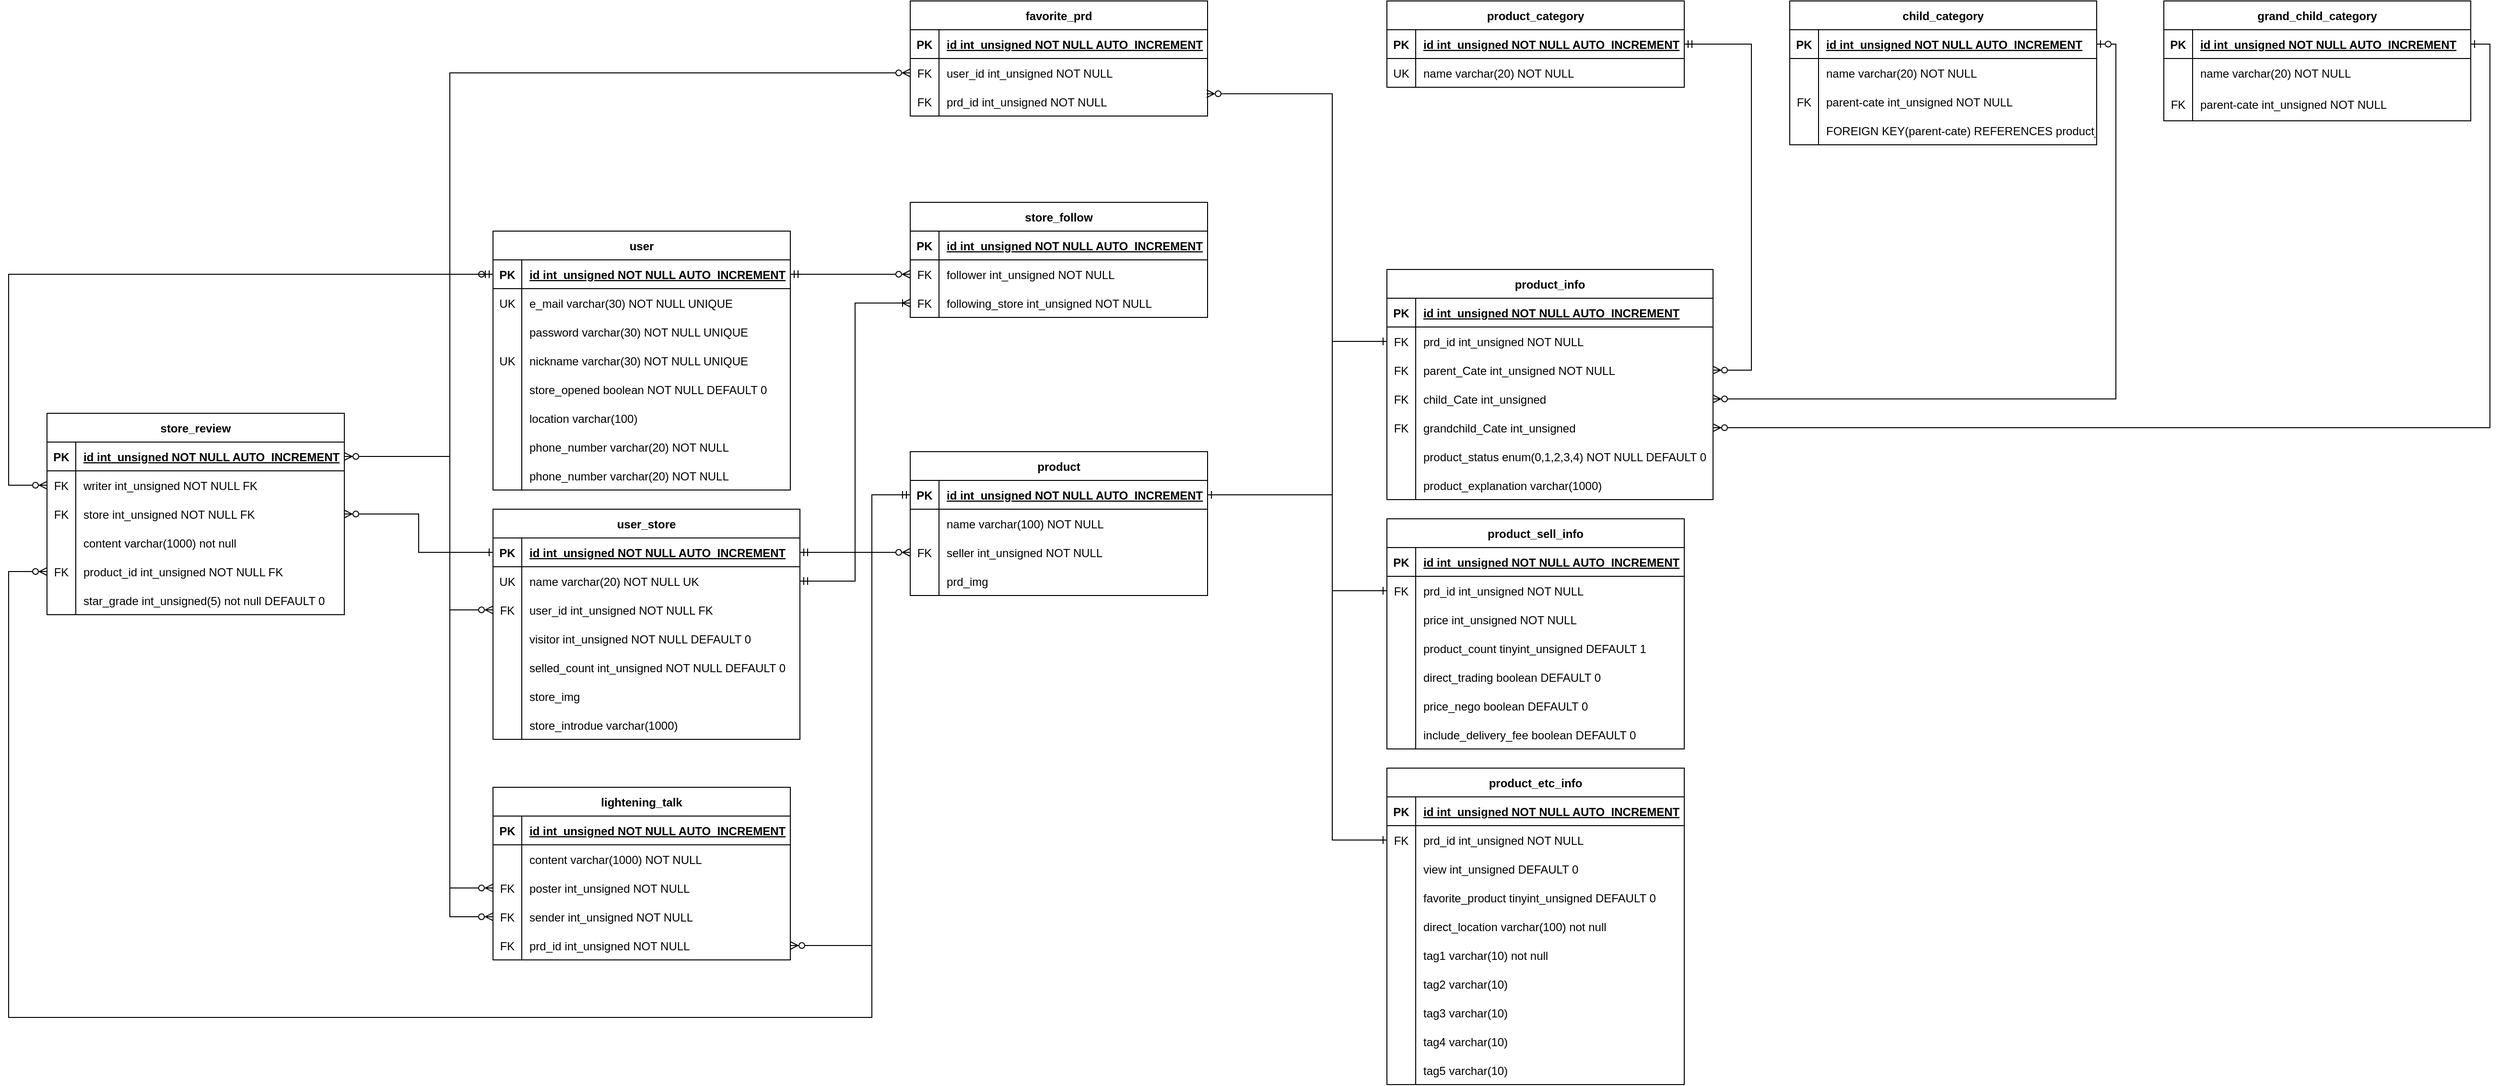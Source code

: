 <mxfile version="24.4.4" type="device">
  <diagram name="페이지-1" id="NPUeO_ztPHjUr9XXK0lC">
    <mxGraphModel dx="5668" dy="5165" grid="1" gridSize="10" guides="1" tooltips="1" connect="1" arrows="1" fold="1" page="1" pageScale="1" pageWidth="827" pageHeight="1169" math="0" shadow="0">
      <root>
        <mxCell id="0" />
        <mxCell id="1" parent="0" />
        <mxCell id="19EjvfTfJBnKR3y6bRBw-58" value="user" style="shape=table;startSize=30;container=1;collapsible=1;childLayout=tableLayout;fixedRows=1;rowLines=0;fontStyle=1;align=center;resizeLast=1;" parent="1" vertex="1">
          <mxGeometry x="-1345" y="-2210" width="310" height="270" as="geometry" />
        </mxCell>
        <mxCell id="19EjvfTfJBnKR3y6bRBw-59" value="" style="shape=tableRow;horizontal=0;startSize=0;swimlaneHead=0;swimlaneBody=0;fillColor=none;collapsible=0;dropTarget=0;points=[[0,0.5],[1,0.5]];portConstraint=eastwest;strokeColor=inherit;top=0;left=0;right=0;bottom=1;" parent="19EjvfTfJBnKR3y6bRBw-58" vertex="1">
          <mxGeometry y="30" width="310" height="30" as="geometry" />
        </mxCell>
        <mxCell id="19EjvfTfJBnKR3y6bRBw-60" value="PK" style="shape=partialRectangle;overflow=hidden;connectable=0;fillColor=none;strokeColor=inherit;top=0;left=0;bottom=0;right=0;fontStyle=1;" parent="19EjvfTfJBnKR3y6bRBw-59" vertex="1">
          <mxGeometry width="30" height="30" as="geometry">
            <mxRectangle width="30" height="30" as="alternateBounds" />
          </mxGeometry>
        </mxCell>
        <mxCell id="19EjvfTfJBnKR3y6bRBw-61" value="id int_unsigned NOT NULL AUTO_INCREMENT" style="shape=partialRectangle;overflow=hidden;connectable=0;fillColor=none;align=left;strokeColor=inherit;top=0;left=0;bottom=0;right=0;spacingLeft=6;fontStyle=5;" parent="19EjvfTfJBnKR3y6bRBw-59" vertex="1">
          <mxGeometry x="30" width="280" height="30" as="geometry">
            <mxRectangle width="280" height="30" as="alternateBounds" />
          </mxGeometry>
        </mxCell>
        <mxCell id="19EjvfTfJBnKR3y6bRBw-62" value="" style="shape=tableRow;horizontal=0;startSize=0;swimlaneHead=0;swimlaneBody=0;fillColor=none;collapsible=0;dropTarget=0;points=[[0,0.5],[1,0.5]];portConstraint=eastwest;strokeColor=inherit;top=0;left=0;right=0;bottom=0;" parent="19EjvfTfJBnKR3y6bRBw-58" vertex="1">
          <mxGeometry y="60" width="310" height="30" as="geometry" />
        </mxCell>
        <mxCell id="19EjvfTfJBnKR3y6bRBw-63" value="UK" style="shape=partialRectangle;overflow=hidden;connectable=0;fillColor=none;strokeColor=inherit;top=0;left=0;bottom=0;right=0;" parent="19EjvfTfJBnKR3y6bRBw-62" vertex="1">
          <mxGeometry width="30" height="30" as="geometry">
            <mxRectangle width="30" height="30" as="alternateBounds" />
          </mxGeometry>
        </mxCell>
        <mxCell id="19EjvfTfJBnKR3y6bRBw-64" value="e_mail varchar(30) NOT NULL UNIQUE" style="shape=partialRectangle;overflow=hidden;connectable=0;fillColor=none;align=left;strokeColor=inherit;top=0;left=0;bottom=0;right=0;spacingLeft=6;" parent="19EjvfTfJBnKR3y6bRBw-62" vertex="1">
          <mxGeometry x="30" width="280" height="30" as="geometry">
            <mxRectangle width="280" height="30" as="alternateBounds" />
          </mxGeometry>
        </mxCell>
        <mxCell id="19EjvfTfJBnKR3y6bRBw-65" value="" style="shape=tableRow;horizontal=0;startSize=0;swimlaneHead=0;swimlaneBody=0;fillColor=none;collapsible=0;dropTarget=0;points=[[0,0.5],[1,0.5]];portConstraint=eastwest;strokeColor=inherit;top=0;left=0;right=0;bottom=0;" parent="19EjvfTfJBnKR3y6bRBw-58" vertex="1">
          <mxGeometry y="90" width="310" height="30" as="geometry" />
        </mxCell>
        <mxCell id="19EjvfTfJBnKR3y6bRBw-66" value="" style="shape=partialRectangle;overflow=hidden;connectable=0;fillColor=none;strokeColor=inherit;top=0;left=0;bottom=0;right=0;" parent="19EjvfTfJBnKR3y6bRBw-65" vertex="1">
          <mxGeometry width="30" height="30" as="geometry">
            <mxRectangle width="30" height="30" as="alternateBounds" />
          </mxGeometry>
        </mxCell>
        <mxCell id="19EjvfTfJBnKR3y6bRBw-67" value="password varchar(30) NOT NULL UNIQUE" style="shape=partialRectangle;overflow=hidden;connectable=0;fillColor=none;align=left;strokeColor=inherit;top=0;left=0;bottom=0;right=0;spacingLeft=6;" parent="19EjvfTfJBnKR3y6bRBw-65" vertex="1">
          <mxGeometry x="30" width="280" height="30" as="geometry">
            <mxRectangle width="280" height="30" as="alternateBounds" />
          </mxGeometry>
        </mxCell>
        <mxCell id="19EjvfTfJBnKR3y6bRBw-68" value="" style="shape=tableRow;horizontal=0;startSize=0;swimlaneHead=0;swimlaneBody=0;fillColor=none;collapsible=0;dropTarget=0;points=[[0,0.5],[1,0.5]];portConstraint=eastwest;strokeColor=inherit;top=0;left=0;right=0;bottom=0;" parent="19EjvfTfJBnKR3y6bRBw-58" vertex="1">
          <mxGeometry y="120" width="310" height="30" as="geometry" />
        </mxCell>
        <mxCell id="19EjvfTfJBnKR3y6bRBw-69" value="UK" style="shape=partialRectangle;overflow=hidden;connectable=0;fillColor=none;strokeColor=inherit;top=0;left=0;bottom=0;right=0;" parent="19EjvfTfJBnKR3y6bRBw-68" vertex="1">
          <mxGeometry width="30" height="30" as="geometry">
            <mxRectangle width="30" height="30" as="alternateBounds" />
          </mxGeometry>
        </mxCell>
        <mxCell id="19EjvfTfJBnKR3y6bRBw-70" value="nickname varchar(30) NOT NULL UNIQUE" style="shape=partialRectangle;overflow=hidden;connectable=0;fillColor=none;align=left;strokeColor=inherit;top=0;left=0;bottom=0;right=0;spacingLeft=6;" parent="19EjvfTfJBnKR3y6bRBw-68" vertex="1">
          <mxGeometry x="30" width="280" height="30" as="geometry">
            <mxRectangle width="280" height="30" as="alternateBounds" />
          </mxGeometry>
        </mxCell>
        <mxCell id="19EjvfTfJBnKR3y6bRBw-71" value="" style="shape=tableRow;horizontal=0;startSize=0;swimlaneHead=0;swimlaneBody=0;fillColor=none;collapsible=0;dropTarget=0;points=[[0,0.5],[1,0.5]];portConstraint=eastwest;strokeColor=inherit;top=0;left=0;right=0;bottom=0;" parent="19EjvfTfJBnKR3y6bRBw-58" vertex="1">
          <mxGeometry y="150" width="310" height="30" as="geometry" />
        </mxCell>
        <mxCell id="19EjvfTfJBnKR3y6bRBw-72" value="" style="shape=partialRectangle;overflow=hidden;connectable=0;fillColor=none;strokeColor=inherit;top=0;left=0;bottom=0;right=0;" parent="19EjvfTfJBnKR3y6bRBw-71" vertex="1">
          <mxGeometry width="30" height="30" as="geometry">
            <mxRectangle width="30" height="30" as="alternateBounds" />
          </mxGeometry>
        </mxCell>
        <mxCell id="19EjvfTfJBnKR3y6bRBw-73" value="store_opened boolean NOT NULL DEFAULT 0" style="shape=partialRectangle;overflow=hidden;connectable=0;fillColor=none;align=left;strokeColor=inherit;top=0;left=0;bottom=0;right=0;spacingLeft=6;" parent="19EjvfTfJBnKR3y6bRBw-71" vertex="1">
          <mxGeometry x="30" width="280" height="30" as="geometry">
            <mxRectangle width="280" height="30" as="alternateBounds" />
          </mxGeometry>
        </mxCell>
        <mxCell id="19EjvfTfJBnKR3y6bRBw-74" value="" style="shape=tableRow;horizontal=0;startSize=0;swimlaneHead=0;swimlaneBody=0;fillColor=none;collapsible=0;dropTarget=0;points=[[0,0.5],[1,0.5]];portConstraint=eastwest;strokeColor=inherit;top=0;left=0;right=0;bottom=0;" parent="19EjvfTfJBnKR3y6bRBw-58" vertex="1">
          <mxGeometry y="180" width="310" height="30" as="geometry" />
        </mxCell>
        <mxCell id="19EjvfTfJBnKR3y6bRBw-75" value="" style="shape=partialRectangle;overflow=hidden;connectable=0;fillColor=none;strokeColor=inherit;top=0;left=0;bottom=0;right=0;" parent="19EjvfTfJBnKR3y6bRBw-74" vertex="1">
          <mxGeometry width="30" height="30" as="geometry">
            <mxRectangle width="30" height="30" as="alternateBounds" />
          </mxGeometry>
        </mxCell>
        <mxCell id="19EjvfTfJBnKR3y6bRBw-76" value="location varchar(100)" style="shape=partialRectangle;overflow=hidden;connectable=0;fillColor=none;align=left;strokeColor=inherit;top=0;left=0;bottom=0;right=0;spacingLeft=6;" parent="19EjvfTfJBnKR3y6bRBw-74" vertex="1">
          <mxGeometry x="30" width="280" height="30" as="geometry">
            <mxRectangle width="280" height="30" as="alternateBounds" />
          </mxGeometry>
        </mxCell>
        <mxCell id="D-luxQeY0zMJ-SC2vyJB-38" value="" style="shape=tableRow;horizontal=0;startSize=0;swimlaneHead=0;swimlaneBody=0;fillColor=none;collapsible=0;dropTarget=0;points=[[0,0.5],[1,0.5]];portConstraint=eastwest;strokeColor=inherit;top=0;left=0;right=0;bottom=0;" vertex="1" parent="19EjvfTfJBnKR3y6bRBw-58">
          <mxGeometry y="210" width="310" height="30" as="geometry" />
        </mxCell>
        <mxCell id="D-luxQeY0zMJ-SC2vyJB-39" value="" style="shape=partialRectangle;overflow=hidden;connectable=0;fillColor=none;strokeColor=inherit;top=0;left=0;bottom=0;right=0;" vertex="1" parent="D-luxQeY0zMJ-SC2vyJB-38">
          <mxGeometry width="30" height="30" as="geometry">
            <mxRectangle width="30" height="30" as="alternateBounds" />
          </mxGeometry>
        </mxCell>
        <mxCell id="D-luxQeY0zMJ-SC2vyJB-40" value="phone_number varchar(20) NOT NULL" style="shape=partialRectangle;overflow=hidden;connectable=0;fillColor=none;align=left;strokeColor=inherit;top=0;left=0;bottom=0;right=0;spacingLeft=6;" vertex="1" parent="D-luxQeY0zMJ-SC2vyJB-38">
          <mxGeometry x="30" width="280" height="30" as="geometry">
            <mxRectangle width="280" height="30" as="alternateBounds" />
          </mxGeometry>
        </mxCell>
        <mxCell id="19EjvfTfJBnKR3y6bRBw-77" value="" style="shape=tableRow;horizontal=0;startSize=0;swimlaneHead=0;swimlaneBody=0;fillColor=none;collapsible=0;dropTarget=0;points=[[0,0.5],[1,0.5]];portConstraint=eastwest;strokeColor=inherit;top=0;left=0;right=0;bottom=0;" parent="19EjvfTfJBnKR3y6bRBw-58" vertex="1">
          <mxGeometry y="240" width="310" height="30" as="geometry" />
        </mxCell>
        <mxCell id="19EjvfTfJBnKR3y6bRBw-78" value="" style="shape=partialRectangle;overflow=hidden;connectable=0;fillColor=none;strokeColor=inherit;top=0;left=0;bottom=0;right=0;" parent="19EjvfTfJBnKR3y6bRBw-77" vertex="1">
          <mxGeometry width="30" height="30" as="geometry">
            <mxRectangle width="30" height="30" as="alternateBounds" />
          </mxGeometry>
        </mxCell>
        <mxCell id="19EjvfTfJBnKR3y6bRBw-79" value="phone_number varchar(20) NOT NULL" style="shape=partialRectangle;overflow=hidden;connectable=0;fillColor=none;align=left;strokeColor=inherit;top=0;left=0;bottom=0;right=0;spacingLeft=6;" parent="19EjvfTfJBnKR3y6bRBw-77" vertex="1">
          <mxGeometry x="30" width="280" height="30" as="geometry">
            <mxRectangle width="280" height="30" as="alternateBounds" />
          </mxGeometry>
        </mxCell>
        <mxCell id="19EjvfTfJBnKR3y6bRBw-102" value="product_category" style="shape=table;startSize=30;container=1;collapsible=1;childLayout=tableLayout;fixedRows=1;rowLines=0;fontStyle=1;align=center;resizeLast=1;" parent="1" vertex="1">
          <mxGeometry x="-413" y="-2450" width="310" height="90" as="geometry" />
        </mxCell>
        <mxCell id="19EjvfTfJBnKR3y6bRBw-103" value="" style="shape=tableRow;horizontal=0;startSize=0;swimlaneHead=0;swimlaneBody=0;fillColor=none;collapsible=0;dropTarget=0;points=[[0,0.5],[1,0.5]];portConstraint=eastwest;strokeColor=inherit;top=0;left=0;right=0;bottom=1;" parent="19EjvfTfJBnKR3y6bRBw-102" vertex="1">
          <mxGeometry y="30" width="310" height="30" as="geometry" />
        </mxCell>
        <mxCell id="19EjvfTfJBnKR3y6bRBw-104" value="PK" style="shape=partialRectangle;overflow=hidden;connectable=0;fillColor=none;strokeColor=inherit;top=0;left=0;bottom=0;right=0;fontStyle=1;" parent="19EjvfTfJBnKR3y6bRBw-103" vertex="1">
          <mxGeometry width="30" height="30" as="geometry">
            <mxRectangle width="30" height="30" as="alternateBounds" />
          </mxGeometry>
        </mxCell>
        <mxCell id="19EjvfTfJBnKR3y6bRBw-105" value="id int_unsigned NOT NULL  AUTO_INCREMENT" style="shape=partialRectangle;overflow=hidden;connectable=0;fillColor=none;align=left;strokeColor=inherit;top=0;left=0;bottom=0;right=0;spacingLeft=6;fontStyle=5;" parent="19EjvfTfJBnKR3y6bRBw-103" vertex="1">
          <mxGeometry x="30" width="280" height="30" as="geometry">
            <mxRectangle width="280" height="30" as="alternateBounds" />
          </mxGeometry>
        </mxCell>
        <mxCell id="19EjvfTfJBnKR3y6bRBw-106" value="" style="shape=tableRow;horizontal=0;startSize=0;swimlaneHead=0;swimlaneBody=0;fillColor=none;collapsible=0;dropTarget=0;points=[[0,0.5],[1,0.5]];portConstraint=eastwest;strokeColor=inherit;top=0;left=0;right=0;bottom=0;" parent="19EjvfTfJBnKR3y6bRBw-102" vertex="1">
          <mxGeometry y="60" width="310" height="30" as="geometry" />
        </mxCell>
        <mxCell id="19EjvfTfJBnKR3y6bRBw-107" value="UK" style="shape=partialRectangle;overflow=hidden;connectable=0;fillColor=none;strokeColor=inherit;top=0;left=0;bottom=0;right=0;" parent="19EjvfTfJBnKR3y6bRBw-106" vertex="1">
          <mxGeometry width="30" height="30" as="geometry">
            <mxRectangle width="30" height="30" as="alternateBounds" />
          </mxGeometry>
        </mxCell>
        <mxCell id="19EjvfTfJBnKR3y6bRBw-108" value="name varchar(20) NOT NULL" style="shape=partialRectangle;overflow=hidden;connectable=0;fillColor=none;align=left;strokeColor=inherit;top=0;left=0;bottom=0;right=0;spacingLeft=6;" parent="19EjvfTfJBnKR3y6bRBw-106" vertex="1">
          <mxGeometry x="30" width="280" height="30" as="geometry">
            <mxRectangle width="280" height="30" as="alternateBounds" />
          </mxGeometry>
        </mxCell>
        <mxCell id="19EjvfTfJBnKR3y6bRBw-109" value="child_category" style="shape=table;startSize=30;container=1;collapsible=1;childLayout=tableLayout;fixedRows=1;rowLines=0;fontStyle=1;align=center;resizeLast=1;" parent="1" vertex="1">
          <mxGeometry x="7" y="-2450" width="320" height="150" as="geometry" />
        </mxCell>
        <mxCell id="19EjvfTfJBnKR3y6bRBw-110" value="" style="shape=tableRow;horizontal=0;startSize=0;swimlaneHead=0;swimlaneBody=0;fillColor=none;collapsible=0;dropTarget=0;points=[[0,0.5],[1,0.5]];portConstraint=eastwest;strokeColor=inherit;top=0;left=0;right=0;bottom=1;" parent="19EjvfTfJBnKR3y6bRBw-109" vertex="1">
          <mxGeometry y="30" width="320" height="30" as="geometry" />
        </mxCell>
        <mxCell id="19EjvfTfJBnKR3y6bRBw-111" value="PK" style="shape=partialRectangle;overflow=hidden;connectable=0;fillColor=none;strokeColor=inherit;top=0;left=0;bottom=0;right=0;fontStyle=1;" parent="19EjvfTfJBnKR3y6bRBw-110" vertex="1">
          <mxGeometry width="30" height="30" as="geometry">
            <mxRectangle width="30" height="30" as="alternateBounds" />
          </mxGeometry>
        </mxCell>
        <mxCell id="19EjvfTfJBnKR3y6bRBw-112" value="id int_unsigned NOT NULL  AUTO_INCREMENT" style="shape=partialRectangle;overflow=hidden;connectable=0;fillColor=none;align=left;strokeColor=inherit;top=0;left=0;bottom=0;right=0;spacingLeft=6;fontStyle=5;" parent="19EjvfTfJBnKR3y6bRBw-110" vertex="1">
          <mxGeometry x="30" width="290" height="30" as="geometry">
            <mxRectangle width="290" height="30" as="alternateBounds" />
          </mxGeometry>
        </mxCell>
        <mxCell id="19EjvfTfJBnKR3y6bRBw-113" value="" style="shape=tableRow;horizontal=0;startSize=0;swimlaneHead=0;swimlaneBody=0;fillColor=none;collapsible=0;dropTarget=0;points=[[0,0.5],[1,0.5]];portConstraint=eastwest;strokeColor=inherit;top=0;left=0;right=0;bottom=0;" parent="19EjvfTfJBnKR3y6bRBw-109" vertex="1">
          <mxGeometry y="60" width="320" height="30" as="geometry" />
        </mxCell>
        <mxCell id="19EjvfTfJBnKR3y6bRBw-114" value="" style="shape=partialRectangle;overflow=hidden;connectable=0;fillColor=none;strokeColor=inherit;top=0;left=0;bottom=0;right=0;" parent="19EjvfTfJBnKR3y6bRBw-113" vertex="1">
          <mxGeometry width="30" height="30" as="geometry">
            <mxRectangle width="30" height="30" as="alternateBounds" />
          </mxGeometry>
        </mxCell>
        <mxCell id="19EjvfTfJBnKR3y6bRBw-115" value="name varchar(20) NOT NULL" style="shape=partialRectangle;overflow=hidden;connectable=0;fillColor=none;align=left;strokeColor=inherit;top=0;left=0;bottom=0;right=0;spacingLeft=6;" parent="19EjvfTfJBnKR3y6bRBw-113" vertex="1">
          <mxGeometry x="30" width="290" height="30" as="geometry">
            <mxRectangle width="290" height="30" as="alternateBounds" />
          </mxGeometry>
        </mxCell>
        <mxCell id="19EjvfTfJBnKR3y6bRBw-116" value="" style="shape=tableRow;horizontal=0;startSize=0;swimlaneHead=0;swimlaneBody=0;fillColor=none;collapsible=0;dropTarget=0;points=[[0,0.5],[1,0.5]];portConstraint=eastwest;strokeColor=inherit;top=0;left=0;right=0;bottom=0;" parent="19EjvfTfJBnKR3y6bRBw-109" vertex="1">
          <mxGeometry y="90" width="320" height="30" as="geometry" />
        </mxCell>
        <mxCell id="19EjvfTfJBnKR3y6bRBw-117" value="FK" style="shape=partialRectangle;overflow=hidden;connectable=0;fillColor=none;strokeColor=inherit;top=0;left=0;bottom=0;right=0;" parent="19EjvfTfJBnKR3y6bRBw-116" vertex="1">
          <mxGeometry width="30" height="30" as="geometry">
            <mxRectangle width="30" height="30" as="alternateBounds" />
          </mxGeometry>
        </mxCell>
        <mxCell id="19EjvfTfJBnKR3y6bRBw-118" value="parent-cate int_unsigned NOT NULL" style="shape=partialRectangle;overflow=hidden;connectable=0;fillColor=none;align=left;strokeColor=inherit;top=0;left=0;bottom=0;right=0;spacingLeft=6;" parent="19EjvfTfJBnKR3y6bRBw-116" vertex="1">
          <mxGeometry x="30" width="290" height="30" as="geometry">
            <mxRectangle width="290" height="30" as="alternateBounds" />
          </mxGeometry>
        </mxCell>
        <mxCell id="19EjvfTfJBnKR3y6bRBw-119" value="" style="shape=tableRow;horizontal=0;startSize=0;swimlaneHead=0;swimlaneBody=0;fillColor=none;collapsible=0;dropTarget=0;points=[[0,0.5],[1,0.5]];portConstraint=eastwest;strokeColor=inherit;top=0;left=0;right=0;bottom=0;" parent="19EjvfTfJBnKR3y6bRBw-109" vertex="1">
          <mxGeometry y="120" width="320" height="30" as="geometry" />
        </mxCell>
        <mxCell id="19EjvfTfJBnKR3y6bRBw-120" value="" style="shape=partialRectangle;overflow=hidden;connectable=0;fillColor=none;strokeColor=inherit;top=0;left=0;bottom=0;right=0;" parent="19EjvfTfJBnKR3y6bRBw-119" vertex="1">
          <mxGeometry width="30" height="30" as="geometry">
            <mxRectangle width="30" height="30" as="alternateBounds" />
          </mxGeometry>
        </mxCell>
        <mxCell id="19EjvfTfJBnKR3y6bRBw-121" value="FOREIGN KEY(parent-cate) REFERENCES product_category(id)" style="shape=partialRectangle;overflow=hidden;connectable=0;fillColor=none;align=left;strokeColor=inherit;top=0;left=0;bottom=0;right=0;spacingLeft=6;" parent="19EjvfTfJBnKR3y6bRBw-119" vertex="1">
          <mxGeometry x="30" width="290" height="30" as="geometry">
            <mxRectangle width="290" height="30" as="alternateBounds" />
          </mxGeometry>
        </mxCell>
        <mxCell id="19EjvfTfJBnKR3y6bRBw-122" value="grand_child_category" style="shape=table;startSize=30;container=1;collapsible=1;childLayout=tableLayout;fixedRows=1;rowLines=0;fontStyle=1;align=center;resizeLast=1;" parent="1" vertex="1">
          <mxGeometry x="397" y="-2450" width="320" height="125" as="geometry" />
        </mxCell>
        <mxCell id="19EjvfTfJBnKR3y6bRBw-123" value="" style="shape=tableRow;horizontal=0;startSize=0;swimlaneHead=0;swimlaneBody=0;fillColor=none;collapsible=0;dropTarget=0;points=[[0,0.5],[1,0.5]];portConstraint=eastwest;strokeColor=inherit;top=0;left=0;right=0;bottom=1;" parent="19EjvfTfJBnKR3y6bRBw-122" vertex="1">
          <mxGeometry y="30" width="320" height="30" as="geometry" />
        </mxCell>
        <mxCell id="19EjvfTfJBnKR3y6bRBw-124" value="PK" style="shape=partialRectangle;overflow=hidden;connectable=0;fillColor=none;strokeColor=inherit;top=0;left=0;bottom=0;right=0;fontStyle=1;" parent="19EjvfTfJBnKR3y6bRBw-123" vertex="1">
          <mxGeometry width="30" height="30" as="geometry">
            <mxRectangle width="30" height="30" as="alternateBounds" />
          </mxGeometry>
        </mxCell>
        <mxCell id="19EjvfTfJBnKR3y6bRBw-125" value="id int_unsigned NOT NULL  AUTO_INCREMENT" style="shape=partialRectangle;overflow=hidden;connectable=0;fillColor=none;align=left;strokeColor=inherit;top=0;left=0;bottom=0;right=0;spacingLeft=6;fontStyle=5;" parent="19EjvfTfJBnKR3y6bRBw-123" vertex="1">
          <mxGeometry x="30" width="290" height="30" as="geometry">
            <mxRectangle width="290" height="30" as="alternateBounds" />
          </mxGeometry>
        </mxCell>
        <mxCell id="19EjvfTfJBnKR3y6bRBw-126" value="" style="shape=tableRow;horizontal=0;startSize=0;swimlaneHead=0;swimlaneBody=0;fillColor=none;collapsible=0;dropTarget=0;points=[[0,0.5],[1,0.5]];portConstraint=eastwest;strokeColor=inherit;top=0;left=0;right=0;bottom=0;" parent="19EjvfTfJBnKR3y6bRBw-122" vertex="1">
          <mxGeometry y="60" width="320" height="30" as="geometry" />
        </mxCell>
        <mxCell id="19EjvfTfJBnKR3y6bRBw-127" value="" style="shape=partialRectangle;overflow=hidden;connectable=0;fillColor=none;strokeColor=inherit;top=0;left=0;bottom=0;right=0;" parent="19EjvfTfJBnKR3y6bRBw-126" vertex="1">
          <mxGeometry width="30" height="30" as="geometry">
            <mxRectangle width="30" height="30" as="alternateBounds" />
          </mxGeometry>
        </mxCell>
        <mxCell id="19EjvfTfJBnKR3y6bRBw-128" value="name varchar(20) NOT NULL" style="shape=partialRectangle;overflow=hidden;connectable=0;fillColor=none;align=left;strokeColor=inherit;top=0;left=0;bottom=0;right=0;spacingLeft=6;" parent="19EjvfTfJBnKR3y6bRBw-126" vertex="1">
          <mxGeometry x="30" width="290" height="30" as="geometry">
            <mxRectangle width="290" height="30" as="alternateBounds" />
          </mxGeometry>
        </mxCell>
        <mxCell id="19EjvfTfJBnKR3y6bRBw-129" value="" style="shape=tableRow;horizontal=0;startSize=0;swimlaneHead=0;swimlaneBody=0;fillColor=none;collapsible=0;dropTarget=0;points=[[0,0.5],[1,0.5]];portConstraint=eastwest;strokeColor=inherit;top=0;left=0;right=0;bottom=0;" parent="19EjvfTfJBnKR3y6bRBw-122" vertex="1">
          <mxGeometry y="90" width="320" height="35" as="geometry" />
        </mxCell>
        <mxCell id="19EjvfTfJBnKR3y6bRBw-130" value="FK" style="shape=partialRectangle;overflow=hidden;connectable=0;fillColor=none;strokeColor=inherit;top=0;left=0;bottom=0;right=0;" parent="19EjvfTfJBnKR3y6bRBw-129" vertex="1">
          <mxGeometry width="30" height="35" as="geometry">
            <mxRectangle width="30" height="35" as="alternateBounds" />
          </mxGeometry>
        </mxCell>
        <mxCell id="19EjvfTfJBnKR3y6bRBw-131" value="parent-cate int_unsigned NOT NULL" style="shape=partialRectangle;overflow=hidden;connectable=0;fillColor=none;align=left;strokeColor=inherit;top=0;left=0;bottom=0;right=0;spacingLeft=6;" parent="19EjvfTfJBnKR3y6bRBw-129" vertex="1">
          <mxGeometry x="30" width="290" height="35" as="geometry">
            <mxRectangle width="290" height="35" as="alternateBounds" />
          </mxGeometry>
        </mxCell>
        <mxCell id="19EjvfTfJBnKR3y6bRBw-135" value="user_store" style="shape=table;startSize=30;container=1;collapsible=1;childLayout=tableLayout;fixedRows=1;rowLines=0;fontStyle=1;align=center;resizeLast=1;" parent="1" vertex="1">
          <mxGeometry x="-1345" y="-1920" width="320" height="240" as="geometry" />
        </mxCell>
        <mxCell id="19EjvfTfJBnKR3y6bRBw-136" value="" style="shape=tableRow;horizontal=0;startSize=0;swimlaneHead=0;swimlaneBody=0;fillColor=none;collapsible=0;dropTarget=0;points=[[0,0.5],[1,0.5]];portConstraint=eastwest;strokeColor=inherit;top=0;left=0;right=0;bottom=1;" parent="19EjvfTfJBnKR3y6bRBw-135" vertex="1">
          <mxGeometry y="30" width="320" height="30" as="geometry" />
        </mxCell>
        <mxCell id="19EjvfTfJBnKR3y6bRBw-137" value="PK" style="shape=partialRectangle;overflow=hidden;connectable=0;fillColor=none;strokeColor=inherit;top=0;left=0;bottom=0;right=0;fontStyle=1;" parent="19EjvfTfJBnKR3y6bRBw-136" vertex="1">
          <mxGeometry width="30" height="30" as="geometry">
            <mxRectangle width="30" height="30" as="alternateBounds" />
          </mxGeometry>
        </mxCell>
        <mxCell id="19EjvfTfJBnKR3y6bRBw-138" value="id int_unsigned NOT NULL  AUTO_INCREMENT" style="shape=partialRectangle;overflow=hidden;connectable=0;fillColor=none;align=left;strokeColor=inherit;top=0;left=0;bottom=0;right=0;spacingLeft=6;fontStyle=5;" parent="19EjvfTfJBnKR3y6bRBw-136" vertex="1">
          <mxGeometry x="30" width="290" height="30" as="geometry">
            <mxRectangle width="290" height="30" as="alternateBounds" />
          </mxGeometry>
        </mxCell>
        <mxCell id="19EjvfTfJBnKR3y6bRBw-139" value="" style="shape=tableRow;horizontal=0;startSize=0;swimlaneHead=0;swimlaneBody=0;fillColor=none;collapsible=0;dropTarget=0;points=[[0,0.5],[1,0.5]];portConstraint=eastwest;strokeColor=inherit;top=0;left=0;right=0;bottom=0;" parent="19EjvfTfJBnKR3y6bRBw-135" vertex="1">
          <mxGeometry y="60" width="320" height="30" as="geometry" />
        </mxCell>
        <mxCell id="19EjvfTfJBnKR3y6bRBw-140" value="UK" style="shape=partialRectangle;overflow=hidden;connectable=0;fillColor=none;strokeColor=inherit;top=0;left=0;bottom=0;right=0;" parent="19EjvfTfJBnKR3y6bRBw-139" vertex="1">
          <mxGeometry width="30" height="30" as="geometry">
            <mxRectangle width="30" height="30" as="alternateBounds" />
          </mxGeometry>
        </mxCell>
        <mxCell id="19EjvfTfJBnKR3y6bRBw-141" value="name varchar(20) NOT NULL UK" style="shape=partialRectangle;overflow=hidden;connectable=0;fillColor=none;align=left;strokeColor=inherit;top=0;left=0;bottom=0;right=0;spacingLeft=6;" parent="19EjvfTfJBnKR3y6bRBw-139" vertex="1">
          <mxGeometry x="30" width="290" height="30" as="geometry">
            <mxRectangle width="290" height="30" as="alternateBounds" />
          </mxGeometry>
        </mxCell>
        <mxCell id="19EjvfTfJBnKR3y6bRBw-142" value="" style="shape=tableRow;horizontal=0;startSize=0;swimlaneHead=0;swimlaneBody=0;fillColor=none;collapsible=0;dropTarget=0;points=[[0,0.5],[1,0.5]];portConstraint=eastwest;strokeColor=inherit;top=0;left=0;right=0;bottom=0;" parent="19EjvfTfJBnKR3y6bRBw-135" vertex="1">
          <mxGeometry y="90" width="320" height="30" as="geometry" />
        </mxCell>
        <mxCell id="19EjvfTfJBnKR3y6bRBw-143" value="FK" style="shape=partialRectangle;overflow=hidden;connectable=0;fillColor=none;strokeColor=inherit;top=0;left=0;bottom=0;right=0;" parent="19EjvfTfJBnKR3y6bRBw-142" vertex="1">
          <mxGeometry width="30" height="30" as="geometry">
            <mxRectangle width="30" height="30" as="alternateBounds" />
          </mxGeometry>
        </mxCell>
        <mxCell id="19EjvfTfJBnKR3y6bRBw-144" value="user_id int_unsigned NOT NULL FK" style="shape=partialRectangle;overflow=hidden;connectable=0;fillColor=none;align=left;strokeColor=inherit;top=0;left=0;bottom=0;right=0;spacingLeft=6;" parent="19EjvfTfJBnKR3y6bRBw-142" vertex="1">
          <mxGeometry x="30" width="290" height="30" as="geometry">
            <mxRectangle width="290" height="30" as="alternateBounds" />
          </mxGeometry>
        </mxCell>
        <mxCell id="19EjvfTfJBnKR3y6bRBw-145" value="" style="shape=tableRow;horizontal=0;startSize=0;swimlaneHead=0;swimlaneBody=0;fillColor=none;collapsible=0;dropTarget=0;points=[[0,0.5],[1,0.5]];portConstraint=eastwest;strokeColor=inherit;top=0;left=0;right=0;bottom=0;" parent="19EjvfTfJBnKR3y6bRBw-135" vertex="1">
          <mxGeometry y="120" width="320" height="30" as="geometry" />
        </mxCell>
        <mxCell id="19EjvfTfJBnKR3y6bRBw-146" value="" style="shape=partialRectangle;overflow=hidden;connectable=0;fillColor=none;strokeColor=inherit;top=0;left=0;bottom=0;right=0;" parent="19EjvfTfJBnKR3y6bRBw-145" vertex="1">
          <mxGeometry width="30" height="30" as="geometry">
            <mxRectangle width="30" height="30" as="alternateBounds" />
          </mxGeometry>
        </mxCell>
        <mxCell id="19EjvfTfJBnKR3y6bRBw-147" value="visitor int_unsigned NOT NULL DEFAULT 0" style="shape=partialRectangle;overflow=hidden;connectable=0;fillColor=none;align=left;strokeColor=inherit;top=0;left=0;bottom=0;right=0;spacingLeft=6;" parent="19EjvfTfJBnKR3y6bRBw-145" vertex="1">
          <mxGeometry x="30" width="290" height="30" as="geometry">
            <mxRectangle width="290" height="30" as="alternateBounds" />
          </mxGeometry>
        </mxCell>
        <mxCell id="19EjvfTfJBnKR3y6bRBw-148" value="" style="shape=tableRow;horizontal=0;startSize=0;swimlaneHead=0;swimlaneBody=0;fillColor=none;collapsible=0;dropTarget=0;points=[[0,0.5],[1,0.5]];portConstraint=eastwest;strokeColor=inherit;top=0;left=0;right=0;bottom=0;" parent="19EjvfTfJBnKR3y6bRBw-135" vertex="1">
          <mxGeometry y="150" width="320" height="30" as="geometry" />
        </mxCell>
        <mxCell id="19EjvfTfJBnKR3y6bRBw-149" value="" style="shape=partialRectangle;overflow=hidden;connectable=0;fillColor=none;strokeColor=inherit;top=0;left=0;bottom=0;right=0;" parent="19EjvfTfJBnKR3y6bRBw-148" vertex="1">
          <mxGeometry width="30" height="30" as="geometry">
            <mxRectangle width="30" height="30" as="alternateBounds" />
          </mxGeometry>
        </mxCell>
        <mxCell id="19EjvfTfJBnKR3y6bRBw-150" value="selled_count int_unsigned NOT NULL DEFAULT 0" style="shape=partialRectangle;overflow=hidden;connectable=0;fillColor=none;align=left;strokeColor=inherit;top=0;left=0;bottom=0;right=0;spacingLeft=6;" parent="19EjvfTfJBnKR3y6bRBw-148" vertex="1">
          <mxGeometry x="30" width="290" height="30" as="geometry">
            <mxRectangle width="290" height="30" as="alternateBounds" />
          </mxGeometry>
        </mxCell>
        <mxCell id="19EjvfTfJBnKR3y6bRBw-151" value="" style="shape=tableRow;horizontal=0;startSize=0;swimlaneHead=0;swimlaneBody=0;fillColor=none;collapsible=0;dropTarget=0;points=[[0,0.5],[1,0.5]];portConstraint=eastwest;strokeColor=inherit;top=0;left=0;right=0;bottom=0;" parent="19EjvfTfJBnKR3y6bRBw-135" vertex="1">
          <mxGeometry y="180" width="320" height="30" as="geometry" />
        </mxCell>
        <mxCell id="19EjvfTfJBnKR3y6bRBw-152" value="" style="shape=partialRectangle;overflow=hidden;connectable=0;fillColor=none;strokeColor=inherit;top=0;left=0;bottom=0;right=0;" parent="19EjvfTfJBnKR3y6bRBw-151" vertex="1">
          <mxGeometry width="30" height="30" as="geometry">
            <mxRectangle width="30" height="30" as="alternateBounds" />
          </mxGeometry>
        </mxCell>
        <mxCell id="19EjvfTfJBnKR3y6bRBw-153" value="store_img" style="shape=partialRectangle;overflow=hidden;connectable=0;fillColor=none;align=left;strokeColor=inherit;top=0;left=0;bottom=0;right=0;spacingLeft=6;" parent="19EjvfTfJBnKR3y6bRBw-151" vertex="1">
          <mxGeometry x="30" width="290" height="30" as="geometry">
            <mxRectangle width="290" height="30" as="alternateBounds" />
          </mxGeometry>
        </mxCell>
        <mxCell id="19EjvfTfJBnKR3y6bRBw-154" value="" style="shape=tableRow;horizontal=0;startSize=0;swimlaneHead=0;swimlaneBody=0;fillColor=none;collapsible=0;dropTarget=0;points=[[0,0.5],[1,0.5]];portConstraint=eastwest;strokeColor=inherit;top=0;left=0;right=0;bottom=0;" parent="19EjvfTfJBnKR3y6bRBw-135" vertex="1">
          <mxGeometry y="210" width="320" height="30" as="geometry" />
        </mxCell>
        <mxCell id="19EjvfTfJBnKR3y6bRBw-155" value="" style="shape=partialRectangle;overflow=hidden;connectable=0;fillColor=none;strokeColor=inherit;top=0;left=0;bottom=0;right=0;" parent="19EjvfTfJBnKR3y6bRBw-154" vertex="1">
          <mxGeometry width="30" height="30" as="geometry">
            <mxRectangle width="30" height="30" as="alternateBounds" />
          </mxGeometry>
        </mxCell>
        <mxCell id="19EjvfTfJBnKR3y6bRBw-156" value="store_introdue varchar(1000)" style="shape=partialRectangle;overflow=hidden;connectable=0;fillColor=none;align=left;strokeColor=inherit;top=0;left=0;bottom=0;right=0;spacingLeft=6;" parent="19EjvfTfJBnKR3y6bRBw-154" vertex="1">
          <mxGeometry x="30" width="290" height="30" as="geometry">
            <mxRectangle width="290" height="30" as="alternateBounds" />
          </mxGeometry>
        </mxCell>
        <mxCell id="19EjvfTfJBnKR3y6bRBw-157" value="store_review" style="shape=table;startSize=30;container=1;collapsible=1;childLayout=tableLayout;fixedRows=1;rowLines=0;fontStyle=1;align=center;resizeLast=1;" parent="1" vertex="1">
          <mxGeometry x="-1810" y="-2020" width="310" height="210" as="geometry" />
        </mxCell>
        <mxCell id="19EjvfTfJBnKR3y6bRBw-158" value="" style="shape=tableRow;horizontal=0;startSize=0;swimlaneHead=0;swimlaneBody=0;fillColor=none;collapsible=0;dropTarget=0;points=[[0,0.5],[1,0.5]];portConstraint=eastwest;strokeColor=inherit;top=0;left=0;right=0;bottom=1;" parent="19EjvfTfJBnKR3y6bRBw-157" vertex="1">
          <mxGeometry y="30" width="310" height="30" as="geometry" />
        </mxCell>
        <mxCell id="19EjvfTfJBnKR3y6bRBw-159" value="PK" style="shape=partialRectangle;overflow=hidden;connectable=0;fillColor=none;strokeColor=inherit;top=0;left=0;bottom=0;right=0;fontStyle=1;" parent="19EjvfTfJBnKR3y6bRBw-158" vertex="1">
          <mxGeometry width="30" height="30" as="geometry">
            <mxRectangle width="30" height="30" as="alternateBounds" />
          </mxGeometry>
        </mxCell>
        <mxCell id="19EjvfTfJBnKR3y6bRBw-160" value="id int_unsigned NOT NULL  AUTO_INCREMENT" style="shape=partialRectangle;overflow=hidden;connectable=0;fillColor=none;align=left;strokeColor=inherit;top=0;left=0;bottom=0;right=0;spacingLeft=6;fontStyle=5;" parent="19EjvfTfJBnKR3y6bRBw-158" vertex="1">
          <mxGeometry x="30" width="280" height="30" as="geometry">
            <mxRectangle width="280" height="30" as="alternateBounds" />
          </mxGeometry>
        </mxCell>
        <mxCell id="19EjvfTfJBnKR3y6bRBw-161" value="" style="shape=tableRow;horizontal=0;startSize=0;swimlaneHead=0;swimlaneBody=0;fillColor=none;collapsible=0;dropTarget=0;points=[[0,0.5],[1,0.5]];portConstraint=eastwest;strokeColor=inherit;top=0;left=0;right=0;bottom=0;" parent="19EjvfTfJBnKR3y6bRBw-157" vertex="1">
          <mxGeometry y="60" width="310" height="30" as="geometry" />
        </mxCell>
        <mxCell id="19EjvfTfJBnKR3y6bRBw-162" value="FK" style="shape=partialRectangle;overflow=hidden;connectable=0;fillColor=none;strokeColor=inherit;top=0;left=0;bottom=0;right=0;" parent="19EjvfTfJBnKR3y6bRBw-161" vertex="1">
          <mxGeometry width="30" height="30" as="geometry">
            <mxRectangle width="30" height="30" as="alternateBounds" />
          </mxGeometry>
        </mxCell>
        <mxCell id="19EjvfTfJBnKR3y6bRBw-163" value="writer int_unsigned NOT NULL FK" style="shape=partialRectangle;overflow=hidden;connectable=0;fillColor=none;align=left;strokeColor=inherit;top=0;left=0;bottom=0;right=0;spacingLeft=6;" parent="19EjvfTfJBnKR3y6bRBw-161" vertex="1">
          <mxGeometry x="30" width="280" height="30" as="geometry">
            <mxRectangle width="280" height="30" as="alternateBounds" />
          </mxGeometry>
        </mxCell>
        <mxCell id="19EjvfTfJBnKR3y6bRBw-164" value="" style="shape=tableRow;horizontal=0;startSize=0;swimlaneHead=0;swimlaneBody=0;fillColor=none;collapsible=0;dropTarget=0;points=[[0,0.5],[1,0.5]];portConstraint=eastwest;strokeColor=inherit;top=0;left=0;right=0;bottom=0;" parent="19EjvfTfJBnKR3y6bRBw-157" vertex="1">
          <mxGeometry y="90" width="310" height="30" as="geometry" />
        </mxCell>
        <mxCell id="19EjvfTfJBnKR3y6bRBw-165" value="FK" style="shape=partialRectangle;overflow=hidden;connectable=0;fillColor=none;strokeColor=inherit;top=0;left=0;bottom=0;right=0;" parent="19EjvfTfJBnKR3y6bRBw-164" vertex="1">
          <mxGeometry width="30" height="30" as="geometry">
            <mxRectangle width="30" height="30" as="alternateBounds" />
          </mxGeometry>
        </mxCell>
        <mxCell id="19EjvfTfJBnKR3y6bRBw-166" value="store int_unsigned NOT NULL FK" style="shape=partialRectangle;overflow=hidden;connectable=0;fillColor=none;align=left;strokeColor=inherit;top=0;left=0;bottom=0;right=0;spacingLeft=6;" parent="19EjvfTfJBnKR3y6bRBw-164" vertex="1">
          <mxGeometry x="30" width="280" height="30" as="geometry">
            <mxRectangle width="280" height="30" as="alternateBounds" />
          </mxGeometry>
        </mxCell>
        <mxCell id="19EjvfTfJBnKR3y6bRBw-167" value="" style="shape=tableRow;horizontal=0;startSize=0;swimlaneHead=0;swimlaneBody=0;fillColor=none;collapsible=0;dropTarget=0;points=[[0,0.5],[1,0.5]];portConstraint=eastwest;strokeColor=inherit;top=0;left=0;right=0;bottom=0;" parent="19EjvfTfJBnKR3y6bRBw-157" vertex="1">
          <mxGeometry y="120" width="310" height="30" as="geometry" />
        </mxCell>
        <mxCell id="19EjvfTfJBnKR3y6bRBw-168" value="" style="shape=partialRectangle;overflow=hidden;connectable=0;fillColor=none;strokeColor=inherit;top=0;left=0;bottom=0;right=0;" parent="19EjvfTfJBnKR3y6bRBw-167" vertex="1">
          <mxGeometry width="30" height="30" as="geometry">
            <mxRectangle width="30" height="30" as="alternateBounds" />
          </mxGeometry>
        </mxCell>
        <mxCell id="19EjvfTfJBnKR3y6bRBw-169" value="content varchar(1000) not null" style="shape=partialRectangle;overflow=hidden;connectable=0;fillColor=none;align=left;strokeColor=inherit;top=0;left=0;bottom=0;right=0;spacingLeft=6;" parent="19EjvfTfJBnKR3y6bRBw-167" vertex="1">
          <mxGeometry x="30" width="280" height="30" as="geometry">
            <mxRectangle width="280" height="30" as="alternateBounds" />
          </mxGeometry>
        </mxCell>
        <mxCell id="19EjvfTfJBnKR3y6bRBw-170" value="" style="shape=tableRow;horizontal=0;startSize=0;swimlaneHead=0;swimlaneBody=0;fillColor=none;collapsible=0;dropTarget=0;points=[[0,0.5],[1,0.5]];portConstraint=eastwest;strokeColor=inherit;top=0;left=0;right=0;bottom=0;" parent="19EjvfTfJBnKR3y6bRBw-157" vertex="1">
          <mxGeometry y="150" width="310" height="30" as="geometry" />
        </mxCell>
        <mxCell id="19EjvfTfJBnKR3y6bRBw-171" value="FK" style="shape=partialRectangle;overflow=hidden;connectable=0;fillColor=none;strokeColor=inherit;top=0;left=0;bottom=0;right=0;" parent="19EjvfTfJBnKR3y6bRBw-170" vertex="1">
          <mxGeometry width="30" height="30" as="geometry">
            <mxRectangle width="30" height="30" as="alternateBounds" />
          </mxGeometry>
        </mxCell>
        <mxCell id="19EjvfTfJBnKR3y6bRBw-172" value="product_id int_unsigned NOT NULL FK" style="shape=partialRectangle;overflow=hidden;connectable=0;fillColor=none;align=left;strokeColor=inherit;top=0;left=0;bottom=0;right=0;spacingLeft=6;" parent="19EjvfTfJBnKR3y6bRBw-170" vertex="1">
          <mxGeometry x="30" width="280" height="30" as="geometry">
            <mxRectangle width="280" height="30" as="alternateBounds" />
          </mxGeometry>
        </mxCell>
        <mxCell id="19EjvfTfJBnKR3y6bRBw-173" value="" style="shape=tableRow;horizontal=0;startSize=0;swimlaneHead=0;swimlaneBody=0;fillColor=none;collapsible=0;dropTarget=0;points=[[0,0.5],[1,0.5]];portConstraint=eastwest;strokeColor=inherit;top=0;left=0;right=0;bottom=0;" parent="19EjvfTfJBnKR3y6bRBw-157" vertex="1">
          <mxGeometry y="180" width="310" height="30" as="geometry" />
        </mxCell>
        <mxCell id="19EjvfTfJBnKR3y6bRBw-174" value="" style="shape=partialRectangle;overflow=hidden;connectable=0;fillColor=none;strokeColor=inherit;top=0;left=0;bottom=0;right=0;" parent="19EjvfTfJBnKR3y6bRBw-173" vertex="1">
          <mxGeometry width="30" height="30" as="geometry">
            <mxRectangle width="30" height="30" as="alternateBounds" />
          </mxGeometry>
        </mxCell>
        <mxCell id="19EjvfTfJBnKR3y6bRBw-175" value="star_grade int_unsigned(5) not null DEFAULT 0" style="shape=partialRectangle;overflow=hidden;connectable=0;fillColor=none;align=left;strokeColor=inherit;top=0;left=0;bottom=0;right=0;spacingLeft=6;" parent="19EjvfTfJBnKR3y6bRBw-173" vertex="1">
          <mxGeometry x="30" width="280" height="30" as="geometry">
            <mxRectangle width="280" height="30" as="alternateBounds" />
          </mxGeometry>
        </mxCell>
        <mxCell id="19EjvfTfJBnKR3y6bRBw-176" value="product" style="shape=table;startSize=30;container=1;collapsible=1;childLayout=tableLayout;fixedRows=1;rowLines=0;fontStyle=1;align=center;resizeLast=1;" parent="1" vertex="1">
          <mxGeometry x="-910" y="-1980" width="310" height="150" as="geometry" />
        </mxCell>
        <mxCell id="19EjvfTfJBnKR3y6bRBw-177" value="" style="shape=tableRow;horizontal=0;startSize=0;swimlaneHead=0;swimlaneBody=0;fillColor=none;collapsible=0;dropTarget=0;points=[[0,0.5],[1,0.5]];portConstraint=eastwest;strokeColor=inherit;top=0;left=0;right=0;bottom=1;" parent="19EjvfTfJBnKR3y6bRBw-176" vertex="1">
          <mxGeometry y="30" width="310" height="30" as="geometry" />
        </mxCell>
        <mxCell id="19EjvfTfJBnKR3y6bRBw-178" value="PK" style="shape=partialRectangle;overflow=hidden;connectable=0;fillColor=none;strokeColor=inherit;top=0;left=0;bottom=0;right=0;fontStyle=1;" parent="19EjvfTfJBnKR3y6bRBw-177" vertex="1">
          <mxGeometry width="30" height="30" as="geometry">
            <mxRectangle width="30" height="30" as="alternateBounds" />
          </mxGeometry>
        </mxCell>
        <mxCell id="19EjvfTfJBnKR3y6bRBw-179" value="id int_unsigned NOT NULL  AUTO_INCREMENT" style="shape=partialRectangle;overflow=hidden;connectable=0;fillColor=none;align=left;strokeColor=inherit;top=0;left=0;bottom=0;right=0;spacingLeft=6;fontStyle=5;" parent="19EjvfTfJBnKR3y6bRBw-177" vertex="1">
          <mxGeometry x="30" width="280" height="30" as="geometry">
            <mxRectangle width="280" height="30" as="alternateBounds" />
          </mxGeometry>
        </mxCell>
        <mxCell id="19EjvfTfJBnKR3y6bRBw-180" value="" style="shape=tableRow;horizontal=0;startSize=0;swimlaneHead=0;swimlaneBody=0;fillColor=none;collapsible=0;dropTarget=0;points=[[0,0.5],[1,0.5]];portConstraint=eastwest;strokeColor=inherit;top=0;left=0;right=0;bottom=0;" parent="19EjvfTfJBnKR3y6bRBw-176" vertex="1">
          <mxGeometry y="60" width="310" height="30" as="geometry" />
        </mxCell>
        <mxCell id="19EjvfTfJBnKR3y6bRBw-181" value="" style="shape=partialRectangle;overflow=hidden;connectable=0;fillColor=none;strokeColor=inherit;top=0;left=0;bottom=0;right=0;" parent="19EjvfTfJBnKR3y6bRBw-180" vertex="1">
          <mxGeometry width="30" height="30" as="geometry">
            <mxRectangle width="30" height="30" as="alternateBounds" />
          </mxGeometry>
        </mxCell>
        <mxCell id="19EjvfTfJBnKR3y6bRBw-182" value="name varchar(100) NOT NULL" style="shape=partialRectangle;overflow=hidden;connectable=0;fillColor=none;align=left;strokeColor=inherit;top=0;left=0;bottom=0;right=0;spacingLeft=6;" parent="19EjvfTfJBnKR3y6bRBw-180" vertex="1">
          <mxGeometry x="30" width="280" height="30" as="geometry">
            <mxRectangle width="280" height="30" as="alternateBounds" />
          </mxGeometry>
        </mxCell>
        <mxCell id="19EjvfTfJBnKR3y6bRBw-183" value="" style="shape=tableRow;horizontal=0;startSize=0;swimlaneHead=0;swimlaneBody=0;fillColor=none;collapsible=0;dropTarget=0;points=[[0,0.5],[1,0.5]];portConstraint=eastwest;strokeColor=inherit;top=0;left=0;right=0;bottom=0;" parent="19EjvfTfJBnKR3y6bRBw-176" vertex="1">
          <mxGeometry y="90" width="310" height="30" as="geometry" />
        </mxCell>
        <mxCell id="19EjvfTfJBnKR3y6bRBw-184" value="FK" style="shape=partialRectangle;overflow=hidden;connectable=0;fillColor=none;strokeColor=inherit;top=0;left=0;bottom=0;right=0;" parent="19EjvfTfJBnKR3y6bRBw-183" vertex="1">
          <mxGeometry width="30" height="30" as="geometry">
            <mxRectangle width="30" height="30" as="alternateBounds" />
          </mxGeometry>
        </mxCell>
        <mxCell id="19EjvfTfJBnKR3y6bRBw-185" value="seller int_unsigned NOT NULL" style="shape=partialRectangle;overflow=hidden;connectable=0;fillColor=none;align=left;strokeColor=inherit;top=0;left=0;bottom=0;right=0;spacingLeft=6;" parent="19EjvfTfJBnKR3y6bRBw-183" vertex="1">
          <mxGeometry x="30" width="280" height="30" as="geometry">
            <mxRectangle width="280" height="30" as="alternateBounds" />
          </mxGeometry>
        </mxCell>
        <mxCell id="19EjvfTfJBnKR3y6bRBw-186" value="" style="shape=tableRow;horizontal=0;startSize=0;swimlaneHead=0;swimlaneBody=0;fillColor=none;collapsible=0;dropTarget=0;points=[[0,0.5],[1,0.5]];portConstraint=eastwest;strokeColor=inherit;top=0;left=0;right=0;bottom=0;" parent="19EjvfTfJBnKR3y6bRBw-176" vertex="1">
          <mxGeometry y="120" width="310" height="30" as="geometry" />
        </mxCell>
        <mxCell id="19EjvfTfJBnKR3y6bRBw-187" value="" style="shape=partialRectangle;overflow=hidden;connectable=0;fillColor=none;strokeColor=inherit;top=0;left=0;bottom=0;right=0;" parent="19EjvfTfJBnKR3y6bRBw-186" vertex="1">
          <mxGeometry width="30" height="30" as="geometry">
            <mxRectangle width="30" height="30" as="alternateBounds" />
          </mxGeometry>
        </mxCell>
        <mxCell id="19EjvfTfJBnKR3y6bRBw-188" value="prd_img" style="shape=partialRectangle;overflow=hidden;connectable=0;fillColor=none;align=left;strokeColor=inherit;top=0;left=0;bottom=0;right=0;spacingLeft=6;" parent="19EjvfTfJBnKR3y6bRBw-186" vertex="1">
          <mxGeometry x="30" width="280" height="30" as="geometry">
            <mxRectangle width="280" height="30" as="alternateBounds" />
          </mxGeometry>
        </mxCell>
        <mxCell id="19EjvfTfJBnKR3y6bRBw-189" value="product_info" style="shape=table;startSize=30;container=1;collapsible=1;childLayout=tableLayout;fixedRows=1;rowLines=0;fontStyle=1;align=center;resizeLast=1;" parent="1" vertex="1">
          <mxGeometry x="-413" y="-2170" width="340" height="240" as="geometry" />
        </mxCell>
        <mxCell id="19EjvfTfJBnKR3y6bRBw-190" value="" style="shape=tableRow;horizontal=0;startSize=0;swimlaneHead=0;swimlaneBody=0;fillColor=none;collapsible=0;dropTarget=0;points=[[0,0.5],[1,0.5]];portConstraint=eastwest;strokeColor=inherit;top=0;left=0;right=0;bottom=1;" parent="19EjvfTfJBnKR3y6bRBw-189" vertex="1">
          <mxGeometry y="30" width="340" height="30" as="geometry" />
        </mxCell>
        <mxCell id="19EjvfTfJBnKR3y6bRBw-191" value="PK" style="shape=partialRectangle;overflow=hidden;connectable=0;fillColor=none;strokeColor=inherit;top=0;left=0;bottom=0;right=0;fontStyle=1;" parent="19EjvfTfJBnKR3y6bRBw-190" vertex="1">
          <mxGeometry width="30" height="30" as="geometry">
            <mxRectangle width="30" height="30" as="alternateBounds" />
          </mxGeometry>
        </mxCell>
        <mxCell id="19EjvfTfJBnKR3y6bRBw-192" value="id int_unsigned NOT NULL  AUTO_INCREMENT" style="shape=partialRectangle;overflow=hidden;connectable=0;fillColor=none;align=left;strokeColor=inherit;top=0;left=0;bottom=0;right=0;spacingLeft=6;fontStyle=5;" parent="19EjvfTfJBnKR3y6bRBw-190" vertex="1">
          <mxGeometry x="30" width="310" height="30" as="geometry">
            <mxRectangle width="310" height="30" as="alternateBounds" />
          </mxGeometry>
        </mxCell>
        <mxCell id="19EjvfTfJBnKR3y6bRBw-193" value="" style="shape=tableRow;horizontal=0;startSize=0;swimlaneHead=0;swimlaneBody=0;fillColor=none;collapsible=0;dropTarget=0;points=[[0,0.5],[1,0.5]];portConstraint=eastwest;strokeColor=inherit;top=0;left=0;right=0;bottom=0;" parent="19EjvfTfJBnKR3y6bRBw-189" vertex="1">
          <mxGeometry y="60" width="340" height="30" as="geometry" />
        </mxCell>
        <mxCell id="19EjvfTfJBnKR3y6bRBw-194" value="FK" style="shape=partialRectangle;overflow=hidden;connectable=0;fillColor=none;strokeColor=inherit;top=0;left=0;bottom=0;right=0;" parent="19EjvfTfJBnKR3y6bRBw-193" vertex="1">
          <mxGeometry width="30" height="30" as="geometry">
            <mxRectangle width="30" height="30" as="alternateBounds" />
          </mxGeometry>
        </mxCell>
        <mxCell id="19EjvfTfJBnKR3y6bRBw-195" value="prd_id int_unsigned NOT NULL" style="shape=partialRectangle;overflow=hidden;connectable=0;fillColor=none;align=left;strokeColor=inherit;top=0;left=0;bottom=0;right=0;spacingLeft=6;" parent="19EjvfTfJBnKR3y6bRBw-193" vertex="1">
          <mxGeometry x="30" width="310" height="30" as="geometry">
            <mxRectangle width="310" height="30" as="alternateBounds" />
          </mxGeometry>
        </mxCell>
        <mxCell id="19EjvfTfJBnKR3y6bRBw-196" value="" style="shape=tableRow;horizontal=0;startSize=0;swimlaneHead=0;swimlaneBody=0;fillColor=none;collapsible=0;dropTarget=0;points=[[0,0.5],[1,0.5]];portConstraint=eastwest;strokeColor=inherit;top=0;left=0;right=0;bottom=0;" parent="19EjvfTfJBnKR3y6bRBw-189" vertex="1">
          <mxGeometry y="90" width="340" height="30" as="geometry" />
        </mxCell>
        <mxCell id="19EjvfTfJBnKR3y6bRBw-197" value="FK" style="shape=partialRectangle;overflow=hidden;connectable=0;fillColor=none;strokeColor=inherit;top=0;left=0;bottom=0;right=0;" parent="19EjvfTfJBnKR3y6bRBw-196" vertex="1">
          <mxGeometry width="30" height="30" as="geometry">
            <mxRectangle width="30" height="30" as="alternateBounds" />
          </mxGeometry>
        </mxCell>
        <mxCell id="19EjvfTfJBnKR3y6bRBw-198" value="parent_Cate int_unsigned NOT NULL" style="shape=partialRectangle;overflow=hidden;connectable=0;fillColor=none;align=left;strokeColor=inherit;top=0;left=0;bottom=0;right=0;spacingLeft=6;" parent="19EjvfTfJBnKR3y6bRBw-196" vertex="1">
          <mxGeometry x="30" width="310" height="30" as="geometry">
            <mxRectangle width="310" height="30" as="alternateBounds" />
          </mxGeometry>
        </mxCell>
        <mxCell id="19EjvfTfJBnKR3y6bRBw-199" value="" style="shape=tableRow;horizontal=0;startSize=0;swimlaneHead=0;swimlaneBody=0;fillColor=none;collapsible=0;dropTarget=0;points=[[0,0.5],[1,0.5]];portConstraint=eastwest;strokeColor=inherit;top=0;left=0;right=0;bottom=0;" parent="19EjvfTfJBnKR3y6bRBw-189" vertex="1">
          <mxGeometry y="120" width="340" height="30" as="geometry" />
        </mxCell>
        <mxCell id="19EjvfTfJBnKR3y6bRBw-200" value="FK" style="shape=partialRectangle;overflow=hidden;connectable=0;fillColor=none;strokeColor=inherit;top=0;left=0;bottom=0;right=0;" parent="19EjvfTfJBnKR3y6bRBw-199" vertex="1">
          <mxGeometry width="30" height="30" as="geometry">
            <mxRectangle width="30" height="30" as="alternateBounds" />
          </mxGeometry>
        </mxCell>
        <mxCell id="19EjvfTfJBnKR3y6bRBw-201" value="child_Cate int_unsigned" style="shape=partialRectangle;overflow=hidden;connectable=0;fillColor=none;align=left;strokeColor=inherit;top=0;left=0;bottom=0;right=0;spacingLeft=6;" parent="19EjvfTfJBnKR3y6bRBw-199" vertex="1">
          <mxGeometry x="30" width="310" height="30" as="geometry">
            <mxRectangle width="310" height="30" as="alternateBounds" />
          </mxGeometry>
        </mxCell>
        <mxCell id="19EjvfTfJBnKR3y6bRBw-202" value="" style="shape=tableRow;horizontal=0;startSize=0;swimlaneHead=0;swimlaneBody=0;fillColor=none;collapsible=0;dropTarget=0;points=[[0,0.5],[1,0.5]];portConstraint=eastwest;strokeColor=inherit;top=0;left=0;right=0;bottom=0;" parent="19EjvfTfJBnKR3y6bRBw-189" vertex="1">
          <mxGeometry y="150" width="340" height="30" as="geometry" />
        </mxCell>
        <mxCell id="19EjvfTfJBnKR3y6bRBw-203" value="FK" style="shape=partialRectangle;overflow=hidden;connectable=0;fillColor=none;strokeColor=inherit;top=0;left=0;bottom=0;right=0;" parent="19EjvfTfJBnKR3y6bRBw-202" vertex="1">
          <mxGeometry width="30" height="30" as="geometry">
            <mxRectangle width="30" height="30" as="alternateBounds" />
          </mxGeometry>
        </mxCell>
        <mxCell id="19EjvfTfJBnKR3y6bRBw-204" value="grandchild_Cate int_unsigned" style="shape=partialRectangle;overflow=hidden;connectable=0;fillColor=none;align=left;strokeColor=inherit;top=0;left=0;bottom=0;right=0;spacingLeft=6;" parent="19EjvfTfJBnKR3y6bRBw-202" vertex="1">
          <mxGeometry x="30" width="310" height="30" as="geometry">
            <mxRectangle width="310" height="30" as="alternateBounds" />
          </mxGeometry>
        </mxCell>
        <mxCell id="19EjvfTfJBnKR3y6bRBw-205" value="" style="shape=tableRow;horizontal=0;startSize=0;swimlaneHead=0;swimlaneBody=0;fillColor=none;collapsible=0;dropTarget=0;points=[[0,0.5],[1,0.5]];portConstraint=eastwest;strokeColor=inherit;top=0;left=0;right=0;bottom=0;" parent="19EjvfTfJBnKR3y6bRBw-189" vertex="1">
          <mxGeometry y="180" width="340" height="30" as="geometry" />
        </mxCell>
        <mxCell id="19EjvfTfJBnKR3y6bRBw-206" value="" style="shape=partialRectangle;overflow=hidden;connectable=0;fillColor=none;strokeColor=inherit;top=0;left=0;bottom=0;right=0;" parent="19EjvfTfJBnKR3y6bRBw-205" vertex="1">
          <mxGeometry width="30" height="30" as="geometry">
            <mxRectangle width="30" height="30" as="alternateBounds" />
          </mxGeometry>
        </mxCell>
        <mxCell id="19EjvfTfJBnKR3y6bRBw-207" value="product_status enum(0,1,2,3,4) NOT NULL DEFAULT 0" style="shape=partialRectangle;overflow=hidden;connectable=0;fillColor=none;align=left;strokeColor=inherit;top=0;left=0;bottom=0;right=0;spacingLeft=6;" parent="19EjvfTfJBnKR3y6bRBw-205" vertex="1">
          <mxGeometry x="30" width="310" height="30" as="geometry">
            <mxRectangle width="310" height="30" as="alternateBounds" />
          </mxGeometry>
        </mxCell>
        <mxCell id="19EjvfTfJBnKR3y6bRBw-208" value="" style="shape=tableRow;horizontal=0;startSize=0;swimlaneHead=0;swimlaneBody=0;fillColor=none;collapsible=0;dropTarget=0;points=[[0,0.5],[1,0.5]];portConstraint=eastwest;strokeColor=inherit;top=0;left=0;right=0;bottom=0;" parent="19EjvfTfJBnKR3y6bRBw-189" vertex="1">
          <mxGeometry y="210" width="340" height="30" as="geometry" />
        </mxCell>
        <mxCell id="19EjvfTfJBnKR3y6bRBw-209" value="" style="shape=partialRectangle;overflow=hidden;connectable=0;fillColor=none;strokeColor=inherit;top=0;left=0;bottom=0;right=0;" parent="19EjvfTfJBnKR3y6bRBw-208" vertex="1">
          <mxGeometry width="30" height="30" as="geometry">
            <mxRectangle width="30" height="30" as="alternateBounds" />
          </mxGeometry>
        </mxCell>
        <mxCell id="19EjvfTfJBnKR3y6bRBw-210" value="product_explanation varchar(1000)" style="shape=partialRectangle;overflow=hidden;connectable=0;fillColor=none;align=left;strokeColor=inherit;top=0;left=0;bottom=0;right=0;spacingLeft=6;" parent="19EjvfTfJBnKR3y6bRBw-208" vertex="1">
          <mxGeometry x="30" width="310" height="30" as="geometry">
            <mxRectangle width="310" height="30" as="alternateBounds" />
          </mxGeometry>
        </mxCell>
        <mxCell id="19EjvfTfJBnKR3y6bRBw-211" value="product_sell_info" style="shape=table;startSize=30;container=1;collapsible=1;childLayout=tableLayout;fixedRows=1;rowLines=0;fontStyle=1;align=center;resizeLast=1;" parent="1" vertex="1">
          <mxGeometry x="-413" y="-1910" width="310" height="240" as="geometry" />
        </mxCell>
        <mxCell id="19EjvfTfJBnKR3y6bRBw-212" value="" style="shape=tableRow;horizontal=0;startSize=0;swimlaneHead=0;swimlaneBody=0;fillColor=none;collapsible=0;dropTarget=0;points=[[0,0.5],[1,0.5]];portConstraint=eastwest;strokeColor=inherit;top=0;left=0;right=0;bottom=1;" parent="19EjvfTfJBnKR3y6bRBw-211" vertex="1">
          <mxGeometry y="30" width="310" height="30" as="geometry" />
        </mxCell>
        <mxCell id="19EjvfTfJBnKR3y6bRBw-213" value="PK" style="shape=partialRectangle;overflow=hidden;connectable=0;fillColor=none;strokeColor=inherit;top=0;left=0;bottom=0;right=0;fontStyle=1;" parent="19EjvfTfJBnKR3y6bRBw-212" vertex="1">
          <mxGeometry width="30" height="30" as="geometry">
            <mxRectangle width="30" height="30" as="alternateBounds" />
          </mxGeometry>
        </mxCell>
        <mxCell id="19EjvfTfJBnKR3y6bRBw-214" value="id int_unsigned NOT NULL  AUTO_INCREMENT" style="shape=partialRectangle;overflow=hidden;connectable=0;fillColor=none;align=left;strokeColor=inherit;top=0;left=0;bottom=0;right=0;spacingLeft=6;fontStyle=5;" parent="19EjvfTfJBnKR3y6bRBw-212" vertex="1">
          <mxGeometry x="30" width="280" height="30" as="geometry">
            <mxRectangle width="280" height="30" as="alternateBounds" />
          </mxGeometry>
        </mxCell>
        <mxCell id="19EjvfTfJBnKR3y6bRBw-215" value="" style="shape=tableRow;horizontal=0;startSize=0;swimlaneHead=0;swimlaneBody=0;fillColor=none;collapsible=0;dropTarget=0;points=[[0,0.5],[1,0.5]];portConstraint=eastwest;strokeColor=inherit;top=0;left=0;right=0;bottom=0;" parent="19EjvfTfJBnKR3y6bRBw-211" vertex="1">
          <mxGeometry y="60" width="310" height="30" as="geometry" />
        </mxCell>
        <mxCell id="19EjvfTfJBnKR3y6bRBw-216" value="FK" style="shape=partialRectangle;overflow=hidden;connectable=0;fillColor=none;strokeColor=inherit;top=0;left=0;bottom=0;right=0;" parent="19EjvfTfJBnKR3y6bRBw-215" vertex="1">
          <mxGeometry width="30" height="30" as="geometry">
            <mxRectangle width="30" height="30" as="alternateBounds" />
          </mxGeometry>
        </mxCell>
        <mxCell id="19EjvfTfJBnKR3y6bRBw-217" value="prd_id int_unsigned NOT NULL" style="shape=partialRectangle;overflow=hidden;connectable=0;fillColor=none;align=left;strokeColor=inherit;top=0;left=0;bottom=0;right=0;spacingLeft=6;" parent="19EjvfTfJBnKR3y6bRBw-215" vertex="1">
          <mxGeometry x="30" width="280" height="30" as="geometry">
            <mxRectangle width="280" height="30" as="alternateBounds" />
          </mxGeometry>
        </mxCell>
        <mxCell id="19EjvfTfJBnKR3y6bRBw-218" value="" style="shape=tableRow;horizontal=0;startSize=0;swimlaneHead=0;swimlaneBody=0;fillColor=none;collapsible=0;dropTarget=0;points=[[0,0.5],[1,0.5]];portConstraint=eastwest;strokeColor=inherit;top=0;left=0;right=0;bottom=0;" parent="19EjvfTfJBnKR3y6bRBw-211" vertex="1">
          <mxGeometry y="90" width="310" height="30" as="geometry" />
        </mxCell>
        <mxCell id="19EjvfTfJBnKR3y6bRBw-219" value="" style="shape=partialRectangle;overflow=hidden;connectable=0;fillColor=none;strokeColor=inherit;top=0;left=0;bottom=0;right=0;" parent="19EjvfTfJBnKR3y6bRBw-218" vertex="1">
          <mxGeometry width="30" height="30" as="geometry">
            <mxRectangle width="30" height="30" as="alternateBounds" />
          </mxGeometry>
        </mxCell>
        <mxCell id="19EjvfTfJBnKR3y6bRBw-220" value="price int_unsigned NOT NULL" style="shape=partialRectangle;overflow=hidden;connectable=0;fillColor=none;align=left;strokeColor=inherit;top=0;left=0;bottom=0;right=0;spacingLeft=6;" parent="19EjvfTfJBnKR3y6bRBw-218" vertex="1">
          <mxGeometry x="30" width="280" height="30" as="geometry">
            <mxRectangle width="280" height="30" as="alternateBounds" />
          </mxGeometry>
        </mxCell>
        <mxCell id="19EjvfTfJBnKR3y6bRBw-221" value="" style="shape=tableRow;horizontal=0;startSize=0;swimlaneHead=0;swimlaneBody=0;fillColor=none;collapsible=0;dropTarget=0;points=[[0,0.5],[1,0.5]];portConstraint=eastwest;strokeColor=inherit;top=0;left=0;right=0;bottom=0;" parent="19EjvfTfJBnKR3y6bRBw-211" vertex="1">
          <mxGeometry y="120" width="310" height="30" as="geometry" />
        </mxCell>
        <mxCell id="19EjvfTfJBnKR3y6bRBw-222" value="" style="shape=partialRectangle;overflow=hidden;connectable=0;fillColor=none;strokeColor=inherit;top=0;left=0;bottom=0;right=0;" parent="19EjvfTfJBnKR3y6bRBw-221" vertex="1">
          <mxGeometry width="30" height="30" as="geometry">
            <mxRectangle width="30" height="30" as="alternateBounds" />
          </mxGeometry>
        </mxCell>
        <mxCell id="19EjvfTfJBnKR3y6bRBw-223" value="product_count tinyint_unsigned DEFAULT 1" style="shape=partialRectangle;overflow=hidden;connectable=0;fillColor=none;align=left;strokeColor=inherit;top=0;left=0;bottom=0;right=0;spacingLeft=6;" parent="19EjvfTfJBnKR3y6bRBw-221" vertex="1">
          <mxGeometry x="30" width="280" height="30" as="geometry">
            <mxRectangle width="280" height="30" as="alternateBounds" />
          </mxGeometry>
        </mxCell>
        <mxCell id="19EjvfTfJBnKR3y6bRBw-224" value="" style="shape=tableRow;horizontal=0;startSize=0;swimlaneHead=0;swimlaneBody=0;fillColor=none;collapsible=0;dropTarget=0;points=[[0,0.5],[1,0.5]];portConstraint=eastwest;strokeColor=inherit;top=0;left=0;right=0;bottom=0;" parent="19EjvfTfJBnKR3y6bRBw-211" vertex="1">
          <mxGeometry y="150" width="310" height="30" as="geometry" />
        </mxCell>
        <mxCell id="19EjvfTfJBnKR3y6bRBw-225" value="" style="shape=partialRectangle;overflow=hidden;connectable=0;fillColor=none;strokeColor=inherit;top=0;left=0;bottom=0;right=0;" parent="19EjvfTfJBnKR3y6bRBw-224" vertex="1">
          <mxGeometry width="30" height="30" as="geometry">
            <mxRectangle width="30" height="30" as="alternateBounds" />
          </mxGeometry>
        </mxCell>
        <mxCell id="19EjvfTfJBnKR3y6bRBw-226" value="direct_trading boolean DEFAULT 0" style="shape=partialRectangle;overflow=hidden;connectable=0;fillColor=none;align=left;strokeColor=inherit;top=0;left=0;bottom=0;right=0;spacingLeft=6;" parent="19EjvfTfJBnKR3y6bRBw-224" vertex="1">
          <mxGeometry x="30" width="280" height="30" as="geometry">
            <mxRectangle width="280" height="30" as="alternateBounds" />
          </mxGeometry>
        </mxCell>
        <mxCell id="19EjvfTfJBnKR3y6bRBw-227" value="" style="shape=tableRow;horizontal=0;startSize=0;swimlaneHead=0;swimlaneBody=0;fillColor=none;collapsible=0;dropTarget=0;points=[[0,0.5],[1,0.5]];portConstraint=eastwest;strokeColor=inherit;top=0;left=0;right=0;bottom=0;" parent="19EjvfTfJBnKR3y6bRBw-211" vertex="1">
          <mxGeometry y="180" width="310" height="30" as="geometry" />
        </mxCell>
        <mxCell id="19EjvfTfJBnKR3y6bRBw-228" value="" style="shape=partialRectangle;overflow=hidden;connectable=0;fillColor=none;strokeColor=inherit;top=0;left=0;bottom=0;right=0;" parent="19EjvfTfJBnKR3y6bRBw-227" vertex="1">
          <mxGeometry width="30" height="30" as="geometry">
            <mxRectangle width="30" height="30" as="alternateBounds" />
          </mxGeometry>
        </mxCell>
        <mxCell id="19EjvfTfJBnKR3y6bRBw-229" value="price_nego boolean DEFAULT 0" style="shape=partialRectangle;overflow=hidden;connectable=0;fillColor=none;align=left;strokeColor=inherit;top=0;left=0;bottom=0;right=0;spacingLeft=6;" parent="19EjvfTfJBnKR3y6bRBw-227" vertex="1">
          <mxGeometry x="30" width="280" height="30" as="geometry">
            <mxRectangle width="280" height="30" as="alternateBounds" />
          </mxGeometry>
        </mxCell>
        <mxCell id="19EjvfTfJBnKR3y6bRBw-230" value="" style="shape=tableRow;horizontal=0;startSize=0;swimlaneHead=0;swimlaneBody=0;fillColor=none;collapsible=0;dropTarget=0;points=[[0,0.5],[1,0.5]];portConstraint=eastwest;strokeColor=inherit;top=0;left=0;right=0;bottom=0;" parent="19EjvfTfJBnKR3y6bRBw-211" vertex="1">
          <mxGeometry y="210" width="310" height="30" as="geometry" />
        </mxCell>
        <mxCell id="19EjvfTfJBnKR3y6bRBw-231" value="" style="shape=partialRectangle;overflow=hidden;connectable=0;fillColor=none;strokeColor=inherit;top=0;left=0;bottom=0;right=0;" parent="19EjvfTfJBnKR3y6bRBw-230" vertex="1">
          <mxGeometry width="30" height="30" as="geometry">
            <mxRectangle width="30" height="30" as="alternateBounds" />
          </mxGeometry>
        </mxCell>
        <mxCell id="19EjvfTfJBnKR3y6bRBw-232" value="include_delivery_fee boolean DEFAULT 0" style="shape=partialRectangle;overflow=hidden;connectable=0;fillColor=none;align=left;strokeColor=inherit;top=0;left=0;bottom=0;right=0;spacingLeft=6;" parent="19EjvfTfJBnKR3y6bRBw-230" vertex="1">
          <mxGeometry x="30" width="280" height="30" as="geometry">
            <mxRectangle width="280" height="30" as="alternateBounds" />
          </mxGeometry>
        </mxCell>
        <mxCell id="19EjvfTfJBnKR3y6bRBw-233" value="product_etc_info" style="shape=table;startSize=30;container=1;collapsible=1;childLayout=tableLayout;fixedRows=1;rowLines=0;fontStyle=1;align=center;resizeLast=1;" parent="1" vertex="1">
          <mxGeometry x="-413" y="-1650" width="310" height="330" as="geometry" />
        </mxCell>
        <mxCell id="19EjvfTfJBnKR3y6bRBw-234" value="" style="shape=tableRow;horizontal=0;startSize=0;swimlaneHead=0;swimlaneBody=0;fillColor=none;collapsible=0;dropTarget=0;points=[[0,0.5],[1,0.5]];portConstraint=eastwest;strokeColor=inherit;top=0;left=0;right=0;bottom=1;" parent="19EjvfTfJBnKR3y6bRBw-233" vertex="1">
          <mxGeometry y="30" width="310" height="30" as="geometry" />
        </mxCell>
        <mxCell id="19EjvfTfJBnKR3y6bRBw-235" value="PK" style="shape=partialRectangle;overflow=hidden;connectable=0;fillColor=none;strokeColor=inherit;top=0;left=0;bottom=0;right=0;fontStyle=1;" parent="19EjvfTfJBnKR3y6bRBw-234" vertex="1">
          <mxGeometry width="30" height="30" as="geometry">
            <mxRectangle width="30" height="30" as="alternateBounds" />
          </mxGeometry>
        </mxCell>
        <mxCell id="19EjvfTfJBnKR3y6bRBw-236" value="id int_unsigned NOT NULL  AUTO_INCREMENT" style="shape=partialRectangle;overflow=hidden;connectable=0;fillColor=none;align=left;strokeColor=inherit;top=0;left=0;bottom=0;right=0;spacingLeft=6;fontStyle=5;" parent="19EjvfTfJBnKR3y6bRBw-234" vertex="1">
          <mxGeometry x="30" width="280" height="30" as="geometry">
            <mxRectangle width="280" height="30" as="alternateBounds" />
          </mxGeometry>
        </mxCell>
        <mxCell id="19EjvfTfJBnKR3y6bRBw-237" value="" style="shape=tableRow;horizontal=0;startSize=0;swimlaneHead=0;swimlaneBody=0;fillColor=none;collapsible=0;dropTarget=0;points=[[0,0.5],[1,0.5]];portConstraint=eastwest;strokeColor=inherit;top=0;left=0;right=0;bottom=0;" parent="19EjvfTfJBnKR3y6bRBw-233" vertex="1">
          <mxGeometry y="60" width="310" height="30" as="geometry" />
        </mxCell>
        <mxCell id="19EjvfTfJBnKR3y6bRBw-238" value="FK" style="shape=partialRectangle;overflow=hidden;connectable=0;fillColor=none;strokeColor=inherit;top=0;left=0;bottom=0;right=0;" parent="19EjvfTfJBnKR3y6bRBw-237" vertex="1">
          <mxGeometry width="30" height="30" as="geometry">
            <mxRectangle width="30" height="30" as="alternateBounds" />
          </mxGeometry>
        </mxCell>
        <mxCell id="19EjvfTfJBnKR3y6bRBw-239" value="prd_id int_unsigned NOT NULL" style="shape=partialRectangle;overflow=hidden;connectable=0;fillColor=none;align=left;strokeColor=inherit;top=0;left=0;bottom=0;right=0;spacingLeft=6;" parent="19EjvfTfJBnKR3y6bRBw-237" vertex="1">
          <mxGeometry x="30" width="280" height="30" as="geometry">
            <mxRectangle width="280" height="30" as="alternateBounds" />
          </mxGeometry>
        </mxCell>
        <mxCell id="19EjvfTfJBnKR3y6bRBw-240" value="" style="shape=tableRow;horizontal=0;startSize=0;swimlaneHead=0;swimlaneBody=0;fillColor=none;collapsible=0;dropTarget=0;points=[[0,0.5],[1,0.5]];portConstraint=eastwest;strokeColor=inherit;top=0;left=0;right=0;bottom=0;" parent="19EjvfTfJBnKR3y6bRBw-233" vertex="1">
          <mxGeometry y="90" width="310" height="30" as="geometry" />
        </mxCell>
        <mxCell id="19EjvfTfJBnKR3y6bRBw-241" value="" style="shape=partialRectangle;overflow=hidden;connectable=0;fillColor=none;strokeColor=inherit;top=0;left=0;bottom=0;right=0;" parent="19EjvfTfJBnKR3y6bRBw-240" vertex="1">
          <mxGeometry width="30" height="30" as="geometry">
            <mxRectangle width="30" height="30" as="alternateBounds" />
          </mxGeometry>
        </mxCell>
        <mxCell id="19EjvfTfJBnKR3y6bRBw-242" value="view int_unsigned DEFAULT 0" style="shape=partialRectangle;overflow=hidden;connectable=0;fillColor=none;align=left;strokeColor=inherit;top=0;left=0;bottom=0;right=0;spacingLeft=6;" parent="19EjvfTfJBnKR3y6bRBw-240" vertex="1">
          <mxGeometry x="30" width="280" height="30" as="geometry">
            <mxRectangle width="280" height="30" as="alternateBounds" />
          </mxGeometry>
        </mxCell>
        <mxCell id="19EjvfTfJBnKR3y6bRBw-243" value="" style="shape=tableRow;horizontal=0;startSize=0;swimlaneHead=0;swimlaneBody=0;fillColor=none;collapsible=0;dropTarget=0;points=[[0,0.5],[1,0.5]];portConstraint=eastwest;strokeColor=inherit;top=0;left=0;right=0;bottom=0;" parent="19EjvfTfJBnKR3y6bRBw-233" vertex="1">
          <mxGeometry y="120" width="310" height="30" as="geometry" />
        </mxCell>
        <mxCell id="19EjvfTfJBnKR3y6bRBw-244" value="" style="shape=partialRectangle;overflow=hidden;connectable=0;fillColor=none;strokeColor=inherit;top=0;left=0;bottom=0;right=0;" parent="19EjvfTfJBnKR3y6bRBw-243" vertex="1">
          <mxGeometry width="30" height="30" as="geometry">
            <mxRectangle width="30" height="30" as="alternateBounds" />
          </mxGeometry>
        </mxCell>
        <mxCell id="19EjvfTfJBnKR3y6bRBw-245" value="favorite_product tinyint_unsigned DEFAULT 0" style="shape=partialRectangle;overflow=hidden;connectable=0;fillColor=none;align=left;strokeColor=inherit;top=0;left=0;bottom=0;right=0;spacingLeft=6;" parent="19EjvfTfJBnKR3y6bRBw-243" vertex="1">
          <mxGeometry x="30" width="280" height="30" as="geometry">
            <mxRectangle width="280" height="30" as="alternateBounds" />
          </mxGeometry>
        </mxCell>
        <mxCell id="19EjvfTfJBnKR3y6bRBw-246" value="" style="shape=tableRow;horizontal=0;startSize=0;swimlaneHead=0;swimlaneBody=0;fillColor=none;collapsible=0;dropTarget=0;points=[[0,0.5],[1,0.5]];portConstraint=eastwest;strokeColor=inherit;top=0;left=0;right=0;bottom=0;" parent="19EjvfTfJBnKR3y6bRBw-233" vertex="1">
          <mxGeometry y="150" width="310" height="30" as="geometry" />
        </mxCell>
        <mxCell id="19EjvfTfJBnKR3y6bRBw-247" value="" style="shape=partialRectangle;overflow=hidden;connectable=0;fillColor=none;strokeColor=inherit;top=0;left=0;bottom=0;right=0;" parent="19EjvfTfJBnKR3y6bRBw-246" vertex="1">
          <mxGeometry width="30" height="30" as="geometry">
            <mxRectangle width="30" height="30" as="alternateBounds" />
          </mxGeometry>
        </mxCell>
        <mxCell id="19EjvfTfJBnKR3y6bRBw-248" value="direct_location varchar(100) not null" style="shape=partialRectangle;overflow=hidden;connectable=0;fillColor=none;align=left;strokeColor=inherit;top=0;left=0;bottom=0;right=0;spacingLeft=6;" parent="19EjvfTfJBnKR3y6bRBw-246" vertex="1">
          <mxGeometry x="30" width="280" height="30" as="geometry">
            <mxRectangle width="280" height="30" as="alternateBounds" />
          </mxGeometry>
        </mxCell>
        <mxCell id="19EjvfTfJBnKR3y6bRBw-249" value="" style="shape=tableRow;horizontal=0;startSize=0;swimlaneHead=0;swimlaneBody=0;fillColor=none;collapsible=0;dropTarget=0;points=[[0,0.5],[1,0.5]];portConstraint=eastwest;strokeColor=inherit;top=0;left=0;right=0;bottom=0;" parent="19EjvfTfJBnKR3y6bRBw-233" vertex="1">
          <mxGeometry y="180" width="310" height="30" as="geometry" />
        </mxCell>
        <mxCell id="19EjvfTfJBnKR3y6bRBw-250" value="" style="shape=partialRectangle;overflow=hidden;connectable=0;fillColor=none;strokeColor=inherit;top=0;left=0;bottom=0;right=0;" parent="19EjvfTfJBnKR3y6bRBw-249" vertex="1">
          <mxGeometry width="30" height="30" as="geometry">
            <mxRectangle width="30" height="30" as="alternateBounds" />
          </mxGeometry>
        </mxCell>
        <mxCell id="19EjvfTfJBnKR3y6bRBw-251" value="tag1 varchar(10) not null" style="shape=partialRectangle;overflow=hidden;connectable=0;fillColor=none;align=left;strokeColor=inherit;top=0;left=0;bottom=0;right=0;spacingLeft=6;" parent="19EjvfTfJBnKR3y6bRBw-249" vertex="1">
          <mxGeometry x="30" width="280" height="30" as="geometry">
            <mxRectangle width="280" height="30" as="alternateBounds" />
          </mxGeometry>
        </mxCell>
        <mxCell id="19EjvfTfJBnKR3y6bRBw-252" value="" style="shape=tableRow;horizontal=0;startSize=0;swimlaneHead=0;swimlaneBody=0;fillColor=none;collapsible=0;dropTarget=0;points=[[0,0.5],[1,0.5]];portConstraint=eastwest;strokeColor=inherit;top=0;left=0;right=0;bottom=0;" parent="19EjvfTfJBnKR3y6bRBw-233" vertex="1">
          <mxGeometry y="210" width="310" height="30" as="geometry" />
        </mxCell>
        <mxCell id="19EjvfTfJBnKR3y6bRBw-253" value="" style="shape=partialRectangle;overflow=hidden;connectable=0;fillColor=none;strokeColor=inherit;top=0;left=0;bottom=0;right=0;" parent="19EjvfTfJBnKR3y6bRBw-252" vertex="1">
          <mxGeometry width="30" height="30" as="geometry">
            <mxRectangle width="30" height="30" as="alternateBounds" />
          </mxGeometry>
        </mxCell>
        <mxCell id="19EjvfTfJBnKR3y6bRBw-254" value="tag2 varchar(10)" style="shape=partialRectangle;overflow=hidden;connectable=0;fillColor=none;align=left;strokeColor=inherit;top=0;left=0;bottom=0;right=0;spacingLeft=6;" parent="19EjvfTfJBnKR3y6bRBw-252" vertex="1">
          <mxGeometry x="30" width="280" height="30" as="geometry">
            <mxRectangle width="280" height="30" as="alternateBounds" />
          </mxGeometry>
        </mxCell>
        <mxCell id="19EjvfTfJBnKR3y6bRBw-255" value="" style="shape=tableRow;horizontal=0;startSize=0;swimlaneHead=0;swimlaneBody=0;fillColor=none;collapsible=0;dropTarget=0;points=[[0,0.5],[1,0.5]];portConstraint=eastwest;strokeColor=inherit;top=0;left=0;right=0;bottom=0;" parent="19EjvfTfJBnKR3y6bRBw-233" vertex="1">
          <mxGeometry y="240" width="310" height="30" as="geometry" />
        </mxCell>
        <mxCell id="19EjvfTfJBnKR3y6bRBw-256" value="" style="shape=partialRectangle;overflow=hidden;connectable=0;fillColor=none;strokeColor=inherit;top=0;left=0;bottom=0;right=0;" parent="19EjvfTfJBnKR3y6bRBw-255" vertex="1">
          <mxGeometry width="30" height="30" as="geometry">
            <mxRectangle width="30" height="30" as="alternateBounds" />
          </mxGeometry>
        </mxCell>
        <mxCell id="19EjvfTfJBnKR3y6bRBw-257" value="tag3 varchar(10)" style="shape=partialRectangle;overflow=hidden;connectable=0;fillColor=none;align=left;strokeColor=inherit;top=0;left=0;bottom=0;right=0;spacingLeft=6;" parent="19EjvfTfJBnKR3y6bRBw-255" vertex="1">
          <mxGeometry x="30" width="280" height="30" as="geometry">
            <mxRectangle width="280" height="30" as="alternateBounds" />
          </mxGeometry>
        </mxCell>
        <mxCell id="19EjvfTfJBnKR3y6bRBw-258" value="" style="shape=tableRow;horizontal=0;startSize=0;swimlaneHead=0;swimlaneBody=0;fillColor=none;collapsible=0;dropTarget=0;points=[[0,0.5],[1,0.5]];portConstraint=eastwest;strokeColor=inherit;top=0;left=0;right=0;bottom=0;" parent="19EjvfTfJBnKR3y6bRBw-233" vertex="1">
          <mxGeometry y="270" width="310" height="30" as="geometry" />
        </mxCell>
        <mxCell id="19EjvfTfJBnKR3y6bRBw-259" value="" style="shape=partialRectangle;overflow=hidden;connectable=0;fillColor=none;strokeColor=inherit;top=0;left=0;bottom=0;right=0;" parent="19EjvfTfJBnKR3y6bRBw-258" vertex="1">
          <mxGeometry width="30" height="30" as="geometry">
            <mxRectangle width="30" height="30" as="alternateBounds" />
          </mxGeometry>
        </mxCell>
        <mxCell id="19EjvfTfJBnKR3y6bRBw-260" value="tag4 varchar(10)" style="shape=partialRectangle;overflow=hidden;connectable=0;fillColor=none;align=left;strokeColor=inherit;top=0;left=0;bottom=0;right=0;spacingLeft=6;" parent="19EjvfTfJBnKR3y6bRBw-258" vertex="1">
          <mxGeometry x="30" width="280" height="30" as="geometry">
            <mxRectangle width="280" height="30" as="alternateBounds" />
          </mxGeometry>
        </mxCell>
        <mxCell id="19EjvfTfJBnKR3y6bRBw-261" value="" style="shape=tableRow;horizontal=0;startSize=0;swimlaneHead=0;swimlaneBody=0;fillColor=none;collapsible=0;dropTarget=0;points=[[0,0.5],[1,0.5]];portConstraint=eastwest;strokeColor=inherit;top=0;left=0;right=0;bottom=0;" parent="19EjvfTfJBnKR3y6bRBw-233" vertex="1">
          <mxGeometry y="300" width="310" height="30" as="geometry" />
        </mxCell>
        <mxCell id="19EjvfTfJBnKR3y6bRBw-262" value="" style="shape=partialRectangle;overflow=hidden;connectable=0;fillColor=none;strokeColor=inherit;top=0;left=0;bottom=0;right=0;" parent="19EjvfTfJBnKR3y6bRBw-261" vertex="1">
          <mxGeometry width="30" height="30" as="geometry">
            <mxRectangle width="30" height="30" as="alternateBounds" />
          </mxGeometry>
        </mxCell>
        <mxCell id="19EjvfTfJBnKR3y6bRBw-263" value="tag5 varchar(10)" style="shape=partialRectangle;overflow=hidden;connectable=0;fillColor=none;align=left;strokeColor=inherit;top=0;left=0;bottom=0;right=0;spacingLeft=6;" parent="19EjvfTfJBnKR3y6bRBw-261" vertex="1">
          <mxGeometry x="30" width="280" height="30" as="geometry">
            <mxRectangle width="280" height="30" as="alternateBounds" />
          </mxGeometry>
        </mxCell>
        <mxCell id="19EjvfTfJBnKR3y6bRBw-264" value="store_follow" style="shape=table;startSize=30;container=1;collapsible=1;childLayout=tableLayout;fixedRows=1;rowLines=0;fontStyle=1;align=center;resizeLast=1;" parent="1" vertex="1">
          <mxGeometry x="-910" y="-2240" width="310" height="120" as="geometry" />
        </mxCell>
        <mxCell id="19EjvfTfJBnKR3y6bRBw-265" value="" style="shape=tableRow;horizontal=0;startSize=0;swimlaneHead=0;swimlaneBody=0;fillColor=none;collapsible=0;dropTarget=0;points=[[0,0.5],[1,0.5]];portConstraint=eastwest;strokeColor=inherit;top=0;left=0;right=0;bottom=1;" parent="19EjvfTfJBnKR3y6bRBw-264" vertex="1">
          <mxGeometry y="30" width="310" height="30" as="geometry" />
        </mxCell>
        <mxCell id="19EjvfTfJBnKR3y6bRBw-266" value="PK" style="shape=partialRectangle;overflow=hidden;connectable=0;fillColor=none;strokeColor=inherit;top=0;left=0;bottom=0;right=0;fontStyle=1;" parent="19EjvfTfJBnKR3y6bRBw-265" vertex="1">
          <mxGeometry width="30" height="30" as="geometry">
            <mxRectangle width="30" height="30" as="alternateBounds" />
          </mxGeometry>
        </mxCell>
        <mxCell id="19EjvfTfJBnKR3y6bRBw-267" value="id int_unsigned NOT NULL  AUTO_INCREMENT" style="shape=partialRectangle;overflow=hidden;connectable=0;fillColor=none;align=left;strokeColor=inherit;top=0;left=0;bottom=0;right=0;spacingLeft=6;fontStyle=5;" parent="19EjvfTfJBnKR3y6bRBw-265" vertex="1">
          <mxGeometry x="30" width="280" height="30" as="geometry">
            <mxRectangle width="280" height="30" as="alternateBounds" />
          </mxGeometry>
        </mxCell>
        <mxCell id="19EjvfTfJBnKR3y6bRBw-268" value="" style="shape=tableRow;horizontal=0;startSize=0;swimlaneHead=0;swimlaneBody=0;fillColor=none;collapsible=0;dropTarget=0;points=[[0,0.5],[1,0.5]];portConstraint=eastwest;strokeColor=inherit;top=0;left=0;right=0;bottom=0;" parent="19EjvfTfJBnKR3y6bRBw-264" vertex="1">
          <mxGeometry y="60" width="310" height="30" as="geometry" />
        </mxCell>
        <mxCell id="19EjvfTfJBnKR3y6bRBw-269" value="FK" style="shape=partialRectangle;overflow=hidden;connectable=0;fillColor=none;strokeColor=inherit;top=0;left=0;bottom=0;right=0;" parent="19EjvfTfJBnKR3y6bRBw-268" vertex="1">
          <mxGeometry width="30" height="30" as="geometry">
            <mxRectangle width="30" height="30" as="alternateBounds" />
          </mxGeometry>
        </mxCell>
        <mxCell id="19EjvfTfJBnKR3y6bRBw-270" value="follower int_unsigned NOT NULL" style="shape=partialRectangle;overflow=hidden;connectable=0;fillColor=none;align=left;strokeColor=inherit;top=0;left=0;bottom=0;right=0;spacingLeft=6;" parent="19EjvfTfJBnKR3y6bRBw-268" vertex="1">
          <mxGeometry x="30" width="280" height="30" as="geometry">
            <mxRectangle width="280" height="30" as="alternateBounds" />
          </mxGeometry>
        </mxCell>
        <mxCell id="19EjvfTfJBnKR3y6bRBw-271" value="" style="shape=tableRow;horizontal=0;startSize=0;swimlaneHead=0;swimlaneBody=0;fillColor=none;collapsible=0;dropTarget=0;points=[[0,0.5],[1,0.5]];portConstraint=eastwest;strokeColor=inherit;top=0;left=0;right=0;bottom=0;" parent="19EjvfTfJBnKR3y6bRBw-264" vertex="1">
          <mxGeometry y="90" width="310" height="30" as="geometry" />
        </mxCell>
        <mxCell id="19EjvfTfJBnKR3y6bRBw-272" value="FK" style="shape=partialRectangle;overflow=hidden;connectable=0;fillColor=none;strokeColor=inherit;top=0;left=0;bottom=0;right=0;" parent="19EjvfTfJBnKR3y6bRBw-271" vertex="1">
          <mxGeometry width="30" height="30" as="geometry">
            <mxRectangle width="30" height="30" as="alternateBounds" />
          </mxGeometry>
        </mxCell>
        <mxCell id="19EjvfTfJBnKR3y6bRBw-273" value="following_store int_unsigned NOT NULL" style="shape=partialRectangle;overflow=hidden;connectable=0;fillColor=none;align=left;strokeColor=inherit;top=0;left=0;bottom=0;right=0;spacingLeft=6;" parent="19EjvfTfJBnKR3y6bRBw-271" vertex="1">
          <mxGeometry x="30" width="280" height="30" as="geometry">
            <mxRectangle width="280" height="30" as="alternateBounds" />
          </mxGeometry>
        </mxCell>
        <mxCell id="19EjvfTfJBnKR3y6bRBw-274" value="favorite_prd" style="shape=table;startSize=30;container=1;collapsible=1;childLayout=tableLayout;fixedRows=1;rowLines=0;fontStyle=1;align=center;resizeLast=1;" parent="1" vertex="1">
          <mxGeometry x="-910" y="-2450" width="310" height="120" as="geometry" />
        </mxCell>
        <mxCell id="19EjvfTfJBnKR3y6bRBw-275" value="" style="shape=tableRow;horizontal=0;startSize=0;swimlaneHead=0;swimlaneBody=0;fillColor=none;collapsible=0;dropTarget=0;points=[[0,0.5],[1,0.5]];portConstraint=eastwest;strokeColor=inherit;top=0;left=0;right=0;bottom=1;" parent="19EjvfTfJBnKR3y6bRBw-274" vertex="1">
          <mxGeometry y="30" width="310" height="30" as="geometry" />
        </mxCell>
        <mxCell id="19EjvfTfJBnKR3y6bRBw-276" value="PK" style="shape=partialRectangle;overflow=hidden;connectable=0;fillColor=none;strokeColor=inherit;top=0;left=0;bottom=0;right=0;fontStyle=1;" parent="19EjvfTfJBnKR3y6bRBw-275" vertex="1">
          <mxGeometry width="30" height="30" as="geometry">
            <mxRectangle width="30" height="30" as="alternateBounds" />
          </mxGeometry>
        </mxCell>
        <mxCell id="19EjvfTfJBnKR3y6bRBw-277" value="id int_unsigned NOT NULL  AUTO_INCREMENT" style="shape=partialRectangle;overflow=hidden;connectable=0;fillColor=none;align=left;strokeColor=inherit;top=0;left=0;bottom=0;right=0;spacingLeft=6;fontStyle=5;" parent="19EjvfTfJBnKR3y6bRBw-275" vertex="1">
          <mxGeometry x="30" width="280" height="30" as="geometry">
            <mxRectangle width="280" height="30" as="alternateBounds" />
          </mxGeometry>
        </mxCell>
        <mxCell id="19EjvfTfJBnKR3y6bRBw-278" value="" style="shape=tableRow;horizontal=0;startSize=0;swimlaneHead=0;swimlaneBody=0;fillColor=none;collapsible=0;dropTarget=0;points=[[0,0.5],[1,0.5]];portConstraint=eastwest;strokeColor=inherit;top=0;left=0;right=0;bottom=0;" parent="19EjvfTfJBnKR3y6bRBw-274" vertex="1">
          <mxGeometry y="60" width="310" height="30" as="geometry" />
        </mxCell>
        <mxCell id="19EjvfTfJBnKR3y6bRBw-279" value="FK" style="shape=partialRectangle;overflow=hidden;connectable=0;fillColor=none;strokeColor=inherit;top=0;left=0;bottom=0;right=0;" parent="19EjvfTfJBnKR3y6bRBw-278" vertex="1">
          <mxGeometry width="30" height="30" as="geometry">
            <mxRectangle width="30" height="30" as="alternateBounds" />
          </mxGeometry>
        </mxCell>
        <mxCell id="19EjvfTfJBnKR3y6bRBw-280" value="user_id int_unsigned NOT NULL" style="shape=partialRectangle;overflow=hidden;connectable=0;fillColor=none;align=left;strokeColor=inherit;top=0;left=0;bottom=0;right=0;spacingLeft=6;" parent="19EjvfTfJBnKR3y6bRBw-278" vertex="1">
          <mxGeometry x="30" width="280" height="30" as="geometry">
            <mxRectangle width="280" height="30" as="alternateBounds" />
          </mxGeometry>
        </mxCell>
        <mxCell id="19EjvfTfJBnKR3y6bRBw-281" value="" style="shape=tableRow;horizontal=0;startSize=0;swimlaneHead=0;swimlaneBody=0;fillColor=none;collapsible=0;dropTarget=0;points=[[0,0.5],[1,0.5]];portConstraint=eastwest;strokeColor=inherit;top=0;left=0;right=0;bottom=0;" parent="19EjvfTfJBnKR3y6bRBw-274" vertex="1">
          <mxGeometry y="90" width="310" height="30" as="geometry" />
        </mxCell>
        <mxCell id="19EjvfTfJBnKR3y6bRBw-282" value="FK" style="shape=partialRectangle;overflow=hidden;connectable=0;fillColor=none;strokeColor=inherit;top=0;left=0;bottom=0;right=0;" parent="19EjvfTfJBnKR3y6bRBw-281" vertex="1">
          <mxGeometry width="30" height="30" as="geometry">
            <mxRectangle width="30" height="30" as="alternateBounds" />
          </mxGeometry>
        </mxCell>
        <mxCell id="19EjvfTfJBnKR3y6bRBw-283" value="prd_id int_unsigned NOT NULL" style="shape=partialRectangle;overflow=hidden;connectable=0;fillColor=none;align=left;strokeColor=inherit;top=0;left=0;bottom=0;right=0;spacingLeft=6;" parent="19EjvfTfJBnKR3y6bRBw-281" vertex="1">
          <mxGeometry x="30" width="280" height="30" as="geometry">
            <mxRectangle width="280" height="30" as="alternateBounds" />
          </mxGeometry>
        </mxCell>
        <mxCell id="19EjvfTfJBnKR3y6bRBw-290" value="lightening_talk" style="shape=table;startSize=30;container=1;collapsible=1;childLayout=tableLayout;fixedRows=1;rowLines=0;fontStyle=1;align=center;resizeLast=1;" parent="1" vertex="1">
          <mxGeometry x="-1345" y="-1630" width="310" height="180" as="geometry" />
        </mxCell>
        <mxCell id="19EjvfTfJBnKR3y6bRBw-291" value="" style="shape=tableRow;horizontal=0;startSize=0;swimlaneHead=0;swimlaneBody=0;fillColor=none;collapsible=0;dropTarget=0;points=[[0,0.5],[1,0.5]];portConstraint=eastwest;strokeColor=inherit;top=0;left=0;right=0;bottom=1;" parent="19EjvfTfJBnKR3y6bRBw-290" vertex="1">
          <mxGeometry y="30" width="310" height="30" as="geometry" />
        </mxCell>
        <mxCell id="19EjvfTfJBnKR3y6bRBw-292" value="PK" style="shape=partialRectangle;overflow=hidden;connectable=0;fillColor=none;strokeColor=inherit;top=0;left=0;bottom=0;right=0;fontStyle=1;" parent="19EjvfTfJBnKR3y6bRBw-291" vertex="1">
          <mxGeometry width="30" height="30" as="geometry">
            <mxRectangle width="30" height="30" as="alternateBounds" />
          </mxGeometry>
        </mxCell>
        <mxCell id="19EjvfTfJBnKR3y6bRBw-293" value="id int_unsigned NOT NULL  AUTO_INCREMENT" style="shape=partialRectangle;overflow=hidden;connectable=0;fillColor=none;align=left;strokeColor=inherit;top=0;left=0;bottom=0;right=0;spacingLeft=6;fontStyle=5;" parent="19EjvfTfJBnKR3y6bRBw-291" vertex="1">
          <mxGeometry x="30" width="280" height="30" as="geometry">
            <mxRectangle width="280" height="30" as="alternateBounds" />
          </mxGeometry>
        </mxCell>
        <mxCell id="19EjvfTfJBnKR3y6bRBw-294" value="" style="shape=tableRow;horizontal=0;startSize=0;swimlaneHead=0;swimlaneBody=0;fillColor=none;collapsible=0;dropTarget=0;points=[[0,0.5],[1,0.5]];portConstraint=eastwest;strokeColor=inherit;top=0;left=0;right=0;bottom=0;" parent="19EjvfTfJBnKR3y6bRBw-290" vertex="1">
          <mxGeometry y="60" width="310" height="30" as="geometry" />
        </mxCell>
        <mxCell id="19EjvfTfJBnKR3y6bRBw-295" value="" style="shape=partialRectangle;overflow=hidden;connectable=0;fillColor=none;strokeColor=inherit;top=0;left=0;bottom=0;right=0;" parent="19EjvfTfJBnKR3y6bRBw-294" vertex="1">
          <mxGeometry width="30" height="30" as="geometry">
            <mxRectangle width="30" height="30" as="alternateBounds" />
          </mxGeometry>
        </mxCell>
        <mxCell id="19EjvfTfJBnKR3y6bRBw-296" value="content varchar(1000) NOT NULL" style="shape=partialRectangle;overflow=hidden;connectable=0;fillColor=none;align=left;strokeColor=inherit;top=0;left=0;bottom=0;right=0;spacingLeft=6;" parent="19EjvfTfJBnKR3y6bRBw-294" vertex="1">
          <mxGeometry x="30" width="280" height="30" as="geometry">
            <mxRectangle width="280" height="30" as="alternateBounds" />
          </mxGeometry>
        </mxCell>
        <mxCell id="19EjvfTfJBnKR3y6bRBw-297" value="" style="shape=tableRow;horizontal=0;startSize=0;swimlaneHead=0;swimlaneBody=0;fillColor=none;collapsible=0;dropTarget=0;points=[[0,0.5],[1,0.5]];portConstraint=eastwest;strokeColor=inherit;top=0;left=0;right=0;bottom=0;" parent="19EjvfTfJBnKR3y6bRBw-290" vertex="1">
          <mxGeometry y="90" width="310" height="30" as="geometry" />
        </mxCell>
        <mxCell id="19EjvfTfJBnKR3y6bRBw-298" value="FK" style="shape=partialRectangle;overflow=hidden;connectable=0;fillColor=none;strokeColor=inherit;top=0;left=0;bottom=0;right=0;" parent="19EjvfTfJBnKR3y6bRBw-297" vertex="1">
          <mxGeometry width="30" height="30" as="geometry">
            <mxRectangle width="30" height="30" as="alternateBounds" />
          </mxGeometry>
        </mxCell>
        <mxCell id="19EjvfTfJBnKR3y6bRBw-299" value="poster int_unsigned NOT NULL" style="shape=partialRectangle;overflow=hidden;connectable=0;fillColor=none;align=left;strokeColor=inherit;top=0;left=0;bottom=0;right=0;spacingLeft=6;" parent="19EjvfTfJBnKR3y6bRBw-297" vertex="1">
          <mxGeometry x="30" width="280" height="30" as="geometry">
            <mxRectangle width="280" height="30" as="alternateBounds" />
          </mxGeometry>
        </mxCell>
        <mxCell id="19EjvfTfJBnKR3y6bRBw-300" value="" style="shape=tableRow;horizontal=0;startSize=0;swimlaneHead=0;swimlaneBody=0;fillColor=none;collapsible=0;dropTarget=0;points=[[0,0.5],[1,0.5]];portConstraint=eastwest;strokeColor=inherit;top=0;left=0;right=0;bottom=0;" parent="19EjvfTfJBnKR3y6bRBw-290" vertex="1">
          <mxGeometry y="120" width="310" height="30" as="geometry" />
        </mxCell>
        <mxCell id="19EjvfTfJBnKR3y6bRBw-301" value="FK" style="shape=partialRectangle;overflow=hidden;connectable=0;fillColor=none;strokeColor=inherit;top=0;left=0;bottom=0;right=0;" parent="19EjvfTfJBnKR3y6bRBw-300" vertex="1">
          <mxGeometry width="30" height="30" as="geometry">
            <mxRectangle width="30" height="30" as="alternateBounds" />
          </mxGeometry>
        </mxCell>
        <mxCell id="19EjvfTfJBnKR3y6bRBw-302" value="sender int_unsigned NOT NULL" style="shape=partialRectangle;overflow=hidden;connectable=0;fillColor=none;align=left;strokeColor=inherit;top=0;left=0;bottom=0;right=0;spacingLeft=6;" parent="19EjvfTfJBnKR3y6bRBw-300" vertex="1">
          <mxGeometry x="30" width="280" height="30" as="geometry">
            <mxRectangle width="280" height="30" as="alternateBounds" />
          </mxGeometry>
        </mxCell>
        <mxCell id="19EjvfTfJBnKR3y6bRBw-303" value="" style="shape=tableRow;horizontal=0;startSize=0;swimlaneHead=0;swimlaneBody=0;fillColor=none;collapsible=0;dropTarget=0;points=[[0,0.5],[1,0.5]];portConstraint=eastwest;strokeColor=inherit;top=0;left=0;right=0;bottom=0;" parent="19EjvfTfJBnKR3y6bRBw-290" vertex="1">
          <mxGeometry y="150" width="310" height="30" as="geometry" />
        </mxCell>
        <mxCell id="19EjvfTfJBnKR3y6bRBw-304" value="FK" style="shape=partialRectangle;overflow=hidden;connectable=0;fillColor=none;strokeColor=inherit;top=0;left=0;bottom=0;right=0;" parent="19EjvfTfJBnKR3y6bRBw-303" vertex="1">
          <mxGeometry width="30" height="30" as="geometry">
            <mxRectangle width="30" height="30" as="alternateBounds" />
          </mxGeometry>
        </mxCell>
        <mxCell id="19EjvfTfJBnKR3y6bRBw-305" value="prd_id int_unsigned NOT NULL" style="shape=partialRectangle;overflow=hidden;connectable=0;fillColor=none;align=left;strokeColor=inherit;top=0;left=0;bottom=0;right=0;spacingLeft=6;" parent="19EjvfTfJBnKR3y6bRBw-303" vertex="1">
          <mxGeometry x="30" width="280" height="30" as="geometry">
            <mxRectangle width="280" height="30" as="alternateBounds" />
          </mxGeometry>
        </mxCell>
        <mxCell id="D-luxQeY0zMJ-SC2vyJB-3" style="edgeStyle=orthogonalEdgeStyle;rounded=0;orthogonalLoop=1;jettySize=auto;html=1;exitX=1;exitY=0.5;exitDx=0;exitDy=0;entryX=0;entryY=0.5;entryDx=0;entryDy=0;startArrow=ERmandOne;startFill=0;endArrow=ERzeroToMany;endFill=0;" edge="1" parent="1" source="19EjvfTfJBnKR3y6bRBw-59" target="19EjvfTfJBnKR3y6bRBw-268">
          <mxGeometry relative="1" as="geometry" />
        </mxCell>
        <mxCell id="D-luxQeY0zMJ-SC2vyJB-4" style="edgeStyle=orthogonalEdgeStyle;rounded=0;orthogonalLoop=1;jettySize=auto;html=1;exitX=1;exitY=0.5;exitDx=0;exitDy=0;entryX=0;entryY=0.5;entryDx=0;entryDy=0;startArrow=ERmandOne;startFill=0;endArrow=ERoneToMany;endFill=0;" edge="1" parent="1" source="19EjvfTfJBnKR3y6bRBw-139" target="19EjvfTfJBnKR3y6bRBw-271">
          <mxGeometry relative="1" as="geometry" />
        </mxCell>
        <mxCell id="D-luxQeY0zMJ-SC2vyJB-7" style="edgeStyle=orthogonalEdgeStyle;rounded=0;orthogonalLoop=1;jettySize=auto;html=1;exitX=1;exitY=0.5;exitDx=0;exitDy=0;entryX=0;entryY=0.5;entryDx=0;entryDy=0;startArrow=ERmandOne;startFill=0;endArrow=ERzeroToMany;endFill=0;" edge="1" parent="1" source="19EjvfTfJBnKR3y6bRBw-136" target="19EjvfTfJBnKR3y6bRBw-183">
          <mxGeometry relative="1" as="geometry" />
        </mxCell>
        <mxCell id="D-luxQeY0zMJ-SC2vyJB-11" style="edgeStyle=orthogonalEdgeStyle;rounded=0;orthogonalLoop=1;jettySize=auto;html=1;exitX=1;exitY=0.5;exitDx=0;exitDy=0;entryX=0;entryY=0.5;entryDx=0;entryDy=0;endArrow=ERone;endFill=0;startArrow=ERone;startFill=0;" edge="1" parent="1" source="19EjvfTfJBnKR3y6bRBw-177" target="19EjvfTfJBnKR3y6bRBw-193">
          <mxGeometry relative="1" as="geometry">
            <Array as="points">
              <mxPoint x="-470" y="-1935" />
              <mxPoint x="-470" y="-2095" />
            </Array>
          </mxGeometry>
        </mxCell>
        <mxCell id="D-luxQeY0zMJ-SC2vyJB-12" style="edgeStyle=orthogonalEdgeStyle;rounded=0;orthogonalLoop=1;jettySize=auto;html=1;exitX=1;exitY=0.5;exitDx=0;exitDy=0;entryX=0;entryY=0.5;entryDx=0;entryDy=0;endArrow=ERone;endFill=0;startArrow=ERone;startFill=0;" edge="1" parent="1" source="19EjvfTfJBnKR3y6bRBw-177" target="19EjvfTfJBnKR3y6bRBw-215">
          <mxGeometry relative="1" as="geometry">
            <Array as="points">
              <mxPoint x="-470" y="-1935" />
              <mxPoint x="-470" y="-1835" />
            </Array>
          </mxGeometry>
        </mxCell>
        <mxCell id="D-luxQeY0zMJ-SC2vyJB-13" style="edgeStyle=orthogonalEdgeStyle;rounded=0;orthogonalLoop=1;jettySize=auto;html=1;exitX=1;exitY=0.5;exitDx=0;exitDy=0;entryX=0;entryY=0.5;entryDx=0;entryDy=0;endArrow=ERone;endFill=0;startArrow=ERone;startFill=0;" edge="1" parent="1" source="19EjvfTfJBnKR3y6bRBw-177" target="19EjvfTfJBnKR3y6bRBw-237">
          <mxGeometry relative="1" as="geometry">
            <Array as="points">
              <mxPoint x="-470" y="-1935" />
              <mxPoint x="-470" y="-1575" />
            </Array>
          </mxGeometry>
        </mxCell>
        <mxCell id="D-luxQeY0zMJ-SC2vyJB-19" style="edgeStyle=orthogonalEdgeStyle;rounded=0;orthogonalLoop=1;jettySize=auto;html=1;exitX=1;exitY=0.5;exitDx=0;exitDy=0;entryX=1;entryY=0.5;entryDx=0;entryDy=0;startArrow=ERmandOne;startFill=0;endArrow=ERzeroToMany;endFill=0;" edge="1" parent="1" source="19EjvfTfJBnKR3y6bRBw-103" target="19EjvfTfJBnKR3y6bRBw-196">
          <mxGeometry relative="1" as="geometry">
            <Array as="points">
              <mxPoint x="-33" y="-2405" />
              <mxPoint x="-33" y="-2065" />
            </Array>
          </mxGeometry>
        </mxCell>
        <mxCell id="D-luxQeY0zMJ-SC2vyJB-20" style="edgeStyle=orthogonalEdgeStyle;rounded=0;orthogonalLoop=1;jettySize=auto;html=1;exitX=1;exitY=0.5;exitDx=0;exitDy=0;entryX=1;entryY=0.5;entryDx=0;entryDy=0;startArrow=ERzeroToOne;startFill=0;endArrow=ERzeroToMany;endFill=0;" edge="1" parent="1" source="19EjvfTfJBnKR3y6bRBw-110" target="19EjvfTfJBnKR3y6bRBw-199">
          <mxGeometry relative="1" as="geometry" />
        </mxCell>
        <mxCell id="D-luxQeY0zMJ-SC2vyJB-21" style="edgeStyle=orthogonalEdgeStyle;rounded=0;orthogonalLoop=1;jettySize=auto;html=1;exitX=1;exitY=0.5;exitDx=0;exitDy=0;entryX=1;entryY=0.5;entryDx=0;entryDy=0;startArrow=ERone;startFill=0;endArrow=ERzeroToMany;endFill=0;" edge="1" parent="1" source="19EjvfTfJBnKR3y6bRBw-123" target="19EjvfTfJBnKR3y6bRBw-202">
          <mxGeometry relative="1" as="geometry" />
        </mxCell>
        <mxCell id="D-luxQeY0zMJ-SC2vyJB-24" style="edgeStyle=orthogonalEdgeStyle;rounded=0;orthogonalLoop=1;jettySize=auto;html=1;exitX=0;exitY=0.5;exitDx=0;exitDy=0;entryX=0;entryY=0.5;entryDx=0;entryDy=0;startArrow=ERzeroToOne;startFill=0;endArrow=ERzeroToMany;endFill=0;" edge="1" parent="1" source="19EjvfTfJBnKR3y6bRBw-59" target="19EjvfTfJBnKR3y6bRBw-142">
          <mxGeometry relative="1" as="geometry">
            <Array as="points">
              <mxPoint x="-1390" y="-2165" />
              <mxPoint x="-1390" y="-1815" />
            </Array>
          </mxGeometry>
        </mxCell>
        <mxCell id="D-luxQeY0zMJ-SC2vyJB-25" style="edgeStyle=orthogonalEdgeStyle;rounded=0;orthogonalLoop=1;jettySize=auto;html=1;exitX=0;exitY=0.5;exitDx=0;exitDy=0;entryX=0;entryY=0.5;entryDx=0;entryDy=0;startArrow=ERmandOne;startFill=0;endArrow=ERzeroToMany;endFill=0;" edge="1" parent="1" source="19EjvfTfJBnKR3y6bRBw-59" target="19EjvfTfJBnKR3y6bRBw-297">
          <mxGeometry relative="1" as="geometry">
            <Array as="points">
              <mxPoint x="-1390" y="-2165" />
              <mxPoint x="-1390" y="-1525" />
            </Array>
          </mxGeometry>
        </mxCell>
        <mxCell id="D-luxQeY0zMJ-SC2vyJB-26" style="edgeStyle=orthogonalEdgeStyle;rounded=0;orthogonalLoop=1;jettySize=auto;html=1;exitX=0;exitY=0.5;exitDx=0;exitDy=0;entryX=0;entryY=0.5;entryDx=0;entryDy=0;startArrow=ERmandOne;startFill=0;endArrow=ERzeroToMany;endFill=0;" edge="1" parent="1" source="19EjvfTfJBnKR3y6bRBw-59" target="19EjvfTfJBnKR3y6bRBw-300">
          <mxGeometry relative="1" as="geometry">
            <Array as="points">
              <mxPoint x="-1390" y="-2165" />
              <mxPoint x="-1390" y="-1495" />
            </Array>
          </mxGeometry>
        </mxCell>
        <mxCell id="D-luxQeY0zMJ-SC2vyJB-28" style="edgeStyle=orthogonalEdgeStyle;rounded=0;orthogonalLoop=1;jettySize=auto;html=1;exitX=0;exitY=0.5;exitDx=0;exitDy=0;entryX=1;entryY=0.5;entryDx=0;entryDy=0;startArrow=ERmandOne;startFill=0;endArrow=ERzeroToMany;endFill=0;" edge="1" parent="1" source="19EjvfTfJBnKR3y6bRBw-177" target="19EjvfTfJBnKR3y6bRBw-303">
          <mxGeometry relative="1" as="geometry">
            <Array as="points">
              <mxPoint x="-950" y="-1935" />
              <mxPoint x="-950" y="-1465" />
            </Array>
          </mxGeometry>
        </mxCell>
        <mxCell id="D-luxQeY0zMJ-SC2vyJB-30" style="edgeStyle=orthogonalEdgeStyle;rounded=0;orthogonalLoop=1;jettySize=auto;html=1;exitX=0;exitY=0.5;exitDx=0;exitDy=0;startArrow=ERmandOne;startFill=0;endArrow=ERzeroToMany;endFill=0;" edge="1" parent="1" source="19EjvfTfJBnKR3y6bRBw-59" target="19EjvfTfJBnKR3y6bRBw-278">
          <mxGeometry relative="1" as="geometry">
            <Array as="points">
              <mxPoint x="-1390" y="-2165" />
              <mxPoint x="-1390" y="-2375" />
            </Array>
          </mxGeometry>
        </mxCell>
        <mxCell id="D-luxQeY0zMJ-SC2vyJB-31" style="edgeStyle=orthogonalEdgeStyle;rounded=0;orthogonalLoop=1;jettySize=auto;html=1;exitX=1;exitY=0.5;exitDx=0;exitDy=0;entryX=0.997;entryY=0.225;entryDx=0;entryDy=0;entryPerimeter=0;endArrow=ERzeroToMany;endFill=0;" edge="1" parent="1" source="19EjvfTfJBnKR3y6bRBw-177" target="19EjvfTfJBnKR3y6bRBw-281">
          <mxGeometry relative="1" as="geometry">
            <Array as="points">
              <mxPoint x="-470" y="-1935" />
              <mxPoint x="-470" y="-2353" />
            </Array>
          </mxGeometry>
        </mxCell>
        <mxCell id="D-luxQeY0zMJ-SC2vyJB-34" style="edgeStyle=orthogonalEdgeStyle;rounded=0;orthogonalLoop=1;jettySize=auto;html=1;exitX=0;exitY=0.5;exitDx=0;exitDy=0;entryX=1;entryY=0.5;entryDx=0;entryDy=0;endArrow=ERzeroToMany;endFill=0;" edge="1" parent="1" source="19EjvfTfJBnKR3y6bRBw-59" target="19EjvfTfJBnKR3y6bRBw-158">
          <mxGeometry relative="1" as="geometry">
            <Array as="points">
              <mxPoint x="-1390" y="-2165" />
              <mxPoint x="-1390" y="-1975" />
            </Array>
          </mxGeometry>
        </mxCell>
        <mxCell id="D-luxQeY0zMJ-SC2vyJB-35" style="edgeStyle=orthogonalEdgeStyle;rounded=0;orthogonalLoop=1;jettySize=auto;html=1;exitX=0;exitY=0.5;exitDx=0;exitDy=0;entryX=1;entryY=0.5;entryDx=0;entryDy=0;endArrow=ERzeroToMany;endFill=0;startArrow=ERone;startFill=0;" edge="1" parent="1" source="19EjvfTfJBnKR3y6bRBw-136" target="19EjvfTfJBnKR3y6bRBw-164">
          <mxGeometry relative="1" as="geometry" />
        </mxCell>
        <mxCell id="D-luxQeY0zMJ-SC2vyJB-36" style="edgeStyle=orthogonalEdgeStyle;rounded=0;orthogonalLoop=1;jettySize=auto;html=1;exitX=0;exitY=0.5;exitDx=0;exitDy=0;entryX=0;entryY=0.5;entryDx=0;entryDy=0;endArrow=ERzeroToMany;endFill=0;" edge="1" parent="1" source="19EjvfTfJBnKR3y6bRBw-177" target="19EjvfTfJBnKR3y6bRBw-170">
          <mxGeometry relative="1" as="geometry">
            <Array as="points">
              <mxPoint x="-950" y="-1935" />
              <mxPoint x="-950" y="-1390" />
              <mxPoint x="-1850" y="-1390" />
              <mxPoint x="-1850" y="-1855" />
            </Array>
          </mxGeometry>
        </mxCell>
        <mxCell id="D-luxQeY0zMJ-SC2vyJB-37" style="edgeStyle=orthogonalEdgeStyle;rounded=0;orthogonalLoop=1;jettySize=auto;html=1;exitX=0;exitY=0.5;exitDx=0;exitDy=0;entryX=0;entryY=0.5;entryDx=0;entryDy=0;startArrow=ERmandOne;startFill=0;endArrow=ERzeroToMany;endFill=0;" edge="1" parent="1" source="19EjvfTfJBnKR3y6bRBw-59" target="19EjvfTfJBnKR3y6bRBw-161">
          <mxGeometry relative="1" as="geometry">
            <Array as="points">
              <mxPoint x="-1850" y="-2165" />
              <mxPoint x="-1850" y="-1945" />
            </Array>
          </mxGeometry>
        </mxCell>
      </root>
    </mxGraphModel>
  </diagram>
</mxfile>
